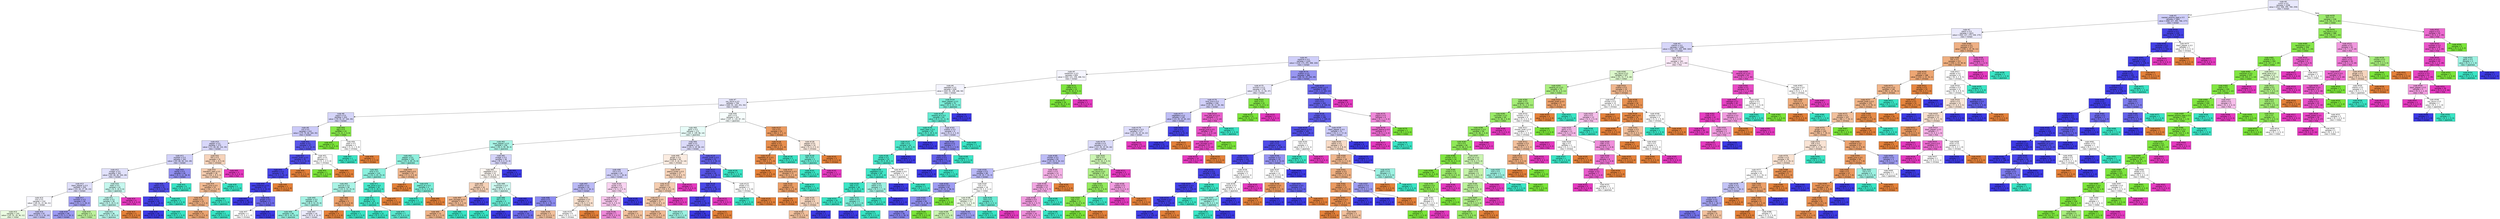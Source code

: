 digraph Tree {
node [shape=box, style="filled", color="black", fontname="helvetica"] ;
edge [fontname="helvetica"] ;
0 [label=<node &#35;0<br/>cumin &le; 0.5<br/>samples = 2298<br/>value = [412, 568, 290, 769, 259]<br/>class = korean>, fillcolor="#e8e8fc"] ;
1 [label=<node &#35;1<br/>roasted_sesame_seed &le; 0.5<br/>samples = 1862<br/>value = [408, 227, 284, 766, 177]<br/>class = korean>, fillcolor="#cfcef9"] ;
0 -> 1 [labeldistance=2.5, labelangle=45, headlabel="True"] ;
2 [label=<node &#35;2<br/>starch &le; 0.5<br/>samples = 1623<br/>value = [404, 227, 279, 538, 175]<br/>class = korean>, fillcolor="#eae9fc"] ;
1 -> 2 ;
3 [label=<node &#35;3<br/>cilantro &le; 0.5<br/>samples = 1406<br/>value = [254, 225, 264, 499, 164]<br/>class = korean>, fillcolor="#d7d6fa"] ;
2 -> 3 ;
4 [label=<node &#35;4<br/>cayenne &le; 0.5<br/>samples = 1245<br/>value = [219, 173, 255, 498, 100]<br/>class = korean>, fillcolor="#cfcef9"] ;
3 -> 4 ;
5 [label=<node &#35;5<br/>cardamom &le; 0.5<br/>samples = 859<br/>value = [183, 121, 236, 268, 51]<br/>class = korean>, fillcolor="#f5f5fe"] ;
4 -> 5 ;
6 [label=<node &#35;6<br/>seaweed &le; 0.5<br/>samples = 828<br/>value = [183, 91, 236, 268, 50]<br/>class = korean>, fillcolor="#f4f4fe"] ;
5 -> 6 ;
7 [label=<node &#35;7<br/>soy_sauce &le; 0.5<br/>samples = 758<br/>value = [183, 91, 183, 251, 50]<br/>class = korean>, fillcolor="#e8e8fc"] ;
6 -> 7 ;
8 [label=<node &#35;8<br/>yogurt &le; 0.5<br/>samples = 433<br/>value = [76, 91, 67, 164, 35]<br/>class = korean>, fillcolor="#d5d5f9"] ;
7 -> 8 ;
9 [label=<node &#35;9<br/>nut &le; 0.5<br/>samples = 410<br/>value = [75, 70, 66, 164, 35]<br/>class = korean>, fillcolor="#cbcaf8"] ;
8 -> 9 ;
10 [label=<node &#35;10<br/>pepper &le; 0.5<br/>samples = 373<br/>value = [71, 69, 66, 132, 35]<br/>class = korean>, fillcolor="#d8d7fa"] ;
9 -> 10 ;
11 [label=<node &#35;11<br/>soybean &le; 0.5<br/>samples = 342<br/>value = [55, 68, 58, 132, 29]<br/>class = korean>, fillcolor="#d1d1f9"] ;
10 -> 11 ;
12 [label=<node &#35;12<br/>vinegar &le; 0.5<br/>samples = 302<br/>value = [55, 68, 46, 104, 29]<br/>class = korean>, fillcolor="#e1e1fb"] ;
11 -> 12 ;
13 [label=<node &#35;13<br/>black_pepper &le; 0.5<br/>samples = 259<br/>value = [51, 63, 27, 95, 23]<br/>class = korean>, fillcolor="#dfdffb"] ;
12 -> 13 ;
14 [label=<node &#35;14<br/>rice &le; 0.5<br/>samples = 210<br/>value = [40, 61, 22, 66, 21]<br/>class = korean>, fillcolor="#f8f8fe"] ;
13 -> 14 ;
15 [label=<node &#35;15<br/>samples = 143<br/>value = [25, 52, 19, 36, 11]<br/>class = indian>, fillcolor="#ebfbe1"] ;
14 -> 15 ;
16 [label=<node &#35;16<br/>samples = 67<br/>value = [15, 9, 3, 30, 10]<br/>class = korean>, fillcolor="#c7c6f8"] ;
14 -> 16 ;
17 [label=<node &#35;17<br/>turmeric &le; 0.5<br/>samples = 49<br/>value = [11, 2, 5, 29, 2]<br/>class = korean>, fillcolor="#a3a1f3"] ;
13 -> 17 ;
18 [label=<node &#35;18<br/>samples = 46<br/>value = [11, 0, 5, 29, 1]<br/>class = korean>, fillcolor="#9b99f2"] ;
17 -> 18 ;
19 [label=<node &#35;19<br/>samples = 3<br/>value = [0, 2, 0, 0, 1]<br/>class = indian>, fillcolor="#bdf29c"] ;
17 -> 19 ;
20 [label=<node &#35;20<br/>bean &le; 0.5<br/>samples = 43<br/>value = [4, 5, 19, 9, 6]<br/>class = japanese>, fillcolor="#c5f7ee"] ;
12 -> 20 ;
21 [label=<node &#35;21<br/>chicken &le; 0.5<br/>samples = 39<br/>value = [4, 5, 19, 9, 2]<br/>class = japanese>, fillcolor="#bdf6ec"] ;
20 -> 21 ;
22 [label=<node &#35;22<br/>samples = 36<br/>value = [1, 5, 19, 9, 2]<br/>class = japanese>, fillcolor="#b6f5ea"] ;
21 -> 22 ;
23 [label=<node &#35;23<br/>samples = 3<br/>value = [3, 0, 0, 0, 0]<br/>class = chinese>, fillcolor="#e58139"] ;
21 -> 23 ;
24 [label=<node &#35;24<br/>samples = 4<br/>value = [0, 0, 0, 0, 4]<br/>class = thai>, fillcolor="#e539c0"] ;
20 -> 24 ;
25 [label=<node &#35;25<br/>barley &le; 0.5<br/>samples = 40<br/>value = [0, 0, 12, 28, 0]<br/>class = korean>, fillcolor="#908ef0"] ;
11 -> 25 ;
26 [label=<node &#35;26<br/>radish &le; 0.5<br/>samples = 31<br/>value = [0, 0, 3, 28, 0]<br/>class = korean>, fillcolor="#514ee8"] ;
25 -> 26 ;
27 [label=<node &#35;27<br/>lemon &le; 0.5<br/>samples = 29<br/>value = [0, 0, 1, 28, 0]<br/>class = korean>, fillcolor="#4340e6"] ;
26 -> 27 ;
28 [label=<node &#35;28<br/>samples = 28<br/>value = [0, 0, 0, 28, 0]<br/>class = korean>, fillcolor="#3c39e5"] ;
27 -> 28 ;
29 [label=<node &#35;29<br/>samples = 1<br/>value = [0, 0, 1, 0, 0]<br/>class = japanese>, fillcolor="#39e5c5"] ;
27 -> 29 ;
30 [label=<node &#35;30<br/>samples = 2<br/>value = [0, 0, 2, 0, 0]<br/>class = japanese>, fillcolor="#39e5c5"] ;
26 -> 30 ;
31 [label=<node &#35;31<br/>samples = 9<br/>value = [0, 0, 9, 0, 0]<br/>class = japanese>, fillcolor="#39e5c5"] ;
25 -> 31 ;
32 [label=<node &#35;32<br/>fish &le; 0.5<br/>samples = 31<br/>value = [16, 1, 8, 0, 6]<br/>class = chinese>, fillcolor="#f6d3ba"] ;
10 -> 32 ;
33 [label=<node &#35;33<br/>mandarin_peel &le; 0.5<br/>samples = 28<br/>value = [16, 1, 8, 0, 3]<br/>class = chinese>, fillcolor="#f5cdb0"] ;
32 -> 33 ;
34 [label=<node &#35;34<br/>lemon_juice &le; 0.5<br/>samples = 25<br/>value = [16, 1, 5, 0, 3]<br/>class = chinese>, fillcolor="#f1ba92"] ;
33 -> 34 ;
35 [label=<node &#35;35<br/>bread &le; 0.5<br/>samples = 23<br/>value = [16, 1, 3, 0, 3]<br/>class = chinese>, fillcolor="#eead7e"] ;
34 -> 35 ;
36 [label=<node &#35;36<br/>samples = 21<br/>value = [16, 1, 1, 0, 3]<br/>class = chinese>, fillcolor="#eca470"] ;
35 -> 36 ;
37 [label=<node &#35;37<br/>samples = 2<br/>value = [0, 0, 2, 0, 0]<br/>class = japanese>, fillcolor="#39e5c5"] ;
35 -> 37 ;
38 [label=<node &#35;38<br/>samples = 2<br/>value = [0, 0, 2, 0, 0]<br/>class = japanese>, fillcolor="#39e5c5"] ;
34 -> 38 ;
39 [label=<node &#35;39<br/>samples = 3<br/>value = [0, 0, 3, 0, 0]<br/>class = japanese>, fillcolor="#39e5c5"] ;
33 -> 39 ;
40 [label=<node &#35;40<br/>samples = 3<br/>value = [0, 0, 0, 0, 3]<br/>class = thai>, fillcolor="#e539c0"] ;
32 -> 40 ;
41 [label=<node &#35;41<br/>butter &le; 0.5<br/>samples = 37<br/>value = [4, 1, 0, 32, 0]<br/>class = korean>, fillcolor="#5a57e9"] ;
9 -> 41 ;
42 [label=<node &#35;42<br/>chicken_broth &le; 0.5<br/>samples = 35<br/>value = [3, 0, 0, 32, 0]<br/>class = korean>, fillcolor="#4e4ce7"] ;
41 -> 42 ;
43 [label=<node &#35;43<br/>shellfish &le; 0.5<br/>samples = 34<br/>value = [2, 0, 0, 32, 0]<br/>class = korean>, fillcolor="#4845e7"] ;
42 -> 43 ;
44 [label=<node &#35;44<br/>cane_molasses &le; 0.5<br/>samples = 33<br/>value = [1, 0, 0, 32, 0]<br/>class = korean>, fillcolor="#423fe6"] ;
43 -> 44 ;
45 [label=<node &#35;45<br/>samples = 28<br/>value = [0, 0, 0, 28, 0]<br/>class = korean>, fillcolor="#3c39e5"] ;
44 -> 45 ;
46 [label=<node &#35;46<br/>ginger &le; 0.5<br/>samples = 5<br/>value = [1, 0, 0, 4, 0]<br/>class = korean>, fillcolor="#6d6aec"] ;
44 -> 46 ;
47 [label=<node &#35;47<br/>samples = 2<br/>value = [1, 0, 0, 1, 0]<br/>class = chinese>, fillcolor="#ffffff"] ;
46 -> 47 ;
48 [label=<node &#35;48<br/>samples = 3<br/>value = [0, 0, 0, 3, 0]<br/>class = korean>, fillcolor="#3c39e5"] ;
46 -> 48 ;
49 [label=<node &#35;49<br/>samples = 1<br/>value = [1, 0, 0, 0, 0]<br/>class = chinese>, fillcolor="#e58139"] ;
43 -> 49 ;
50 [label=<node &#35;50<br/>samples = 1<br/>value = [1, 0, 0, 0, 0]<br/>class = chinese>, fillcolor="#e58139"] ;
42 -> 50 ;
51 [label=<node &#35;51<br/>garlic &le; 0.5<br/>samples = 2<br/>value = [1, 1, 0, 0, 0]<br/>class = chinese>, fillcolor="#ffffff"] ;
41 -> 51 ;
52 [label=<node &#35;52<br/>samples = 1<br/>value = [0, 1, 0, 0, 0]<br/>class = indian>, fillcolor="#7be539"] ;
51 -> 52 ;
53 [label=<node &#35;53<br/>samples = 1<br/>value = [1, 0, 0, 0, 0]<br/>class = chinese>, fillcolor="#e58139"] ;
51 -> 53 ;
54 [label=<node &#35;54<br/>egg &le; 0.5<br/>samples = 23<br/>value = [1, 21, 1, 0, 0]<br/>class = indian>, fillcolor="#87e74b"] ;
8 -> 54 ;
55 [label=<node &#35;55<br/>samples = 21<br/>value = [0, 21, 0, 0, 0]<br/>class = indian>, fillcolor="#7be539"] ;
54 -> 55 ;
56 [label=<node &#35;56<br/>yeast &le; 0.5<br/>samples = 2<br/>value = [1, 0, 1, 0, 0]<br/>class = chinese>, fillcolor="#ffffff"] ;
54 -> 56 ;
57 [label=<node &#35;57<br/>samples = 1<br/>value = [0, 0, 1, 0, 0]<br/>class = japanese>, fillcolor="#39e5c5"] ;
56 -> 57 ;
58 [label=<node &#35;58<br/>samples = 1<br/>value = [1, 0, 0, 0, 0]<br/>class = chinese>, fillcolor="#e58139"] ;
56 -> 58 ;
59 [label=<node &#35;59<br/>pork &le; 0.5<br/>samples = 325<br/>value = [107, 0, 116, 87, 15]<br/>class = japanese>, fillcolor="#f7fefd"] ;
7 -> 59 ;
60 [label=<node &#35;60<br/>garlic &le; 0.5<br/>samples = 272<br/>value = [63, 0, 109, 86, 14]<br/>class = japanese>, fillcolor="#e7fcf8"] ;
59 -> 60 ;
61 [label=<node &#35;61<br/>black_pepper &le; 0.5<br/>samples = 158<br/>value = [30, 0, 90, 38, 0]<br/>class = japanese>, fillcolor="#a9f4e6"] ;
60 -> 61 ;
62 [label=<node &#35;62<br/>pepper &le; 0.5<br/>samples = 130<br/>value = [21, 0, 84, 25, 0]<br/>class = japanese>, fillcolor="#90f0de"] ;
61 -> 62 ;
63 [label=<node &#35;63<br/>wine &le; 0.5<br/>samples = 120<br/>value = [14, 0, 81, 25, 0]<br/>class = japanese>, fillcolor="#8af0dd"] ;
62 -> 63 ;
64 [label=<node &#35;64<br/>broccoli &le; 0.5<br/>samples = 90<br/>value = [12, 0, 53, 25, 0]<br/>class = japanese>, fillcolor="#aaf4e6"] ;
63 -> 64 ;
65 [label=<node &#35;65<br/>soybean &le; 0.5<br/>samples = 85<br/>value = [8, 0, 52, 25, 0]<br/>class = japanese>, fillcolor="#a6f3e5"] ;
64 -> 65 ;
66 [label=<node &#35;66<br/>samples = 66<br/>value = [8, 0, 43, 15, 0]<br/>class = japanese>, fillcolor="#92f1df"] ;
65 -> 66 ;
67 [label=<node &#35;67<br/>samples = 19<br/>value = [0, 0, 9, 10, 0]<br/>class = korean>, fillcolor="#ecebfc"] ;
65 -> 67 ;
68 [label=<node &#35;68<br/>egg &le; 0.5<br/>samples = 5<br/>value = [4, 0, 1, 0, 0]<br/>class = chinese>, fillcolor="#eca06a"] ;
64 -> 68 ;
69 [label=<node &#35;69<br/>samples = 4<br/>value = [4, 0, 0, 0, 0]<br/>class = chinese>, fillcolor="#e58139"] ;
68 -> 69 ;
70 [label=<node &#35;70<br/>samples = 1<br/>value = [0, 0, 1, 0, 0]<br/>class = japanese>, fillcolor="#39e5c5"] ;
68 -> 70 ;
71 [label=<node &#35;71<br/>star_anise &le; 0.5<br/>samples = 30<br/>value = [2, 0, 28, 0, 0]<br/>class = japanese>, fillcolor="#47e7c9"] ;
63 -> 71 ;
72 [label=<node &#35;72<br/>ginger &le; 0.5<br/>samples = 29<br/>value = [1, 0, 28, 0, 0]<br/>class = japanese>, fillcolor="#40e6c7"] ;
71 -> 72 ;
73 [label=<node &#35;73<br/>samples = 22<br/>value = [0, 0, 22, 0, 0]<br/>class = japanese>, fillcolor="#39e5c5"] ;
72 -> 73 ;
74 [label=<node &#35;74<br/>samples = 7<br/>value = [1, 0, 6, 0, 0]<br/>class = japanese>, fillcolor="#5ae9cf"] ;
72 -> 74 ;
75 [label=<node &#35;75<br/>samples = 1<br/>value = [1, 0, 0, 0, 0]<br/>class = chinese>, fillcolor="#e58139"] ;
71 -> 75 ;
76 [label=<node &#35;76<br/>sesame_seed &le; 0.5<br/>samples = 10<br/>value = [7, 0, 3, 0, 0]<br/>class = chinese>, fillcolor="#f0b78e"] ;
62 -> 76 ;
77 [label=<node &#35;77<br/>samples = 6<br/>value = [6, 0, 0, 0, 0]<br/>class = chinese>, fillcolor="#e58139"] ;
76 -> 77 ;
78 [label=<node &#35;78<br/>peanut_oil &le; 0.5<br/>samples = 4<br/>value = [1, 0, 3, 0, 0]<br/>class = japanese>, fillcolor="#7beed8"] ;
76 -> 78 ;
79 [label=<node &#35;79<br/>samples = 3<br/>value = [0, 0, 3, 0, 0]<br/>class = japanese>, fillcolor="#39e5c5"] ;
78 -> 79 ;
80 [label=<node &#35;80<br/>samples = 1<br/>value = [1, 0, 0, 0, 0]<br/>class = chinese>, fillcolor="#e58139"] ;
78 -> 80 ;
81 [label=<node &#35;81<br/>vinegar &le; 0.5<br/>samples = 28<br/>value = [9, 0, 6, 13, 0]<br/>class = korean>, fillcolor="#d6d5fa"] ;
61 -> 81 ;
82 [label=<node &#35;82<br/>vegetable &le; 0.5<br/>samples = 23<br/>value = [9, 0, 6, 8, 0]<br/>class = chinese>, fillcolor="#fdf7f2"] ;
81 -> 82 ;
83 [label=<node &#35;83<br/>fish &le; 0.5<br/>samples = 16<br/>value = [9, 0, 2, 5, 0]<br/>class = chinese>, fillcolor="#f6d1b7"] ;
82 -> 83 ;
84 [label=<node &#35;84<br/>pork_sausage &le; 0.5<br/>samples = 14<br/>value = [9, 0, 2, 3, 0]<br/>class = chinese>, fillcolor="#f1ba93"] ;
83 -> 84 ;
85 [label=<node &#35;85<br/>samples = 13<br/>value = [9, 0, 1, 3, 0]<br/>class = chinese>, fillcolor="#efb388"] ;
84 -> 85 ;
86 [label=<node &#35;86<br/>samples = 1<br/>value = [0, 0, 1, 0, 0]<br/>class = japanese>, fillcolor="#39e5c5"] ;
84 -> 86 ;
87 [label=<node &#35;87<br/>samples = 2<br/>value = [0, 0, 0, 2, 0]<br/>class = korean>, fillcolor="#3c39e5"] ;
83 -> 87 ;
88 [label=<node &#35;88<br/>mushroom &le; 0.5<br/>samples = 7<br/>value = [0, 0, 4, 3, 0]<br/>class = japanese>, fillcolor="#cef8f0"] ;
82 -> 88 ;
89 [label=<node &#35;89<br/>fish &le; 0.5<br/>samples = 5<br/>value = [0, 0, 4, 1, 0]<br/>class = japanese>, fillcolor="#6aecd4"] ;
88 -> 89 ;
90 [label=<node &#35;90<br/>samples = 4<br/>value = [0, 0, 4, 0, 0]<br/>class = japanese>, fillcolor="#39e5c5"] ;
89 -> 90 ;
91 [label=<node &#35;91<br/>samples = 1<br/>value = [0, 0, 0, 1, 0]<br/>class = korean>, fillcolor="#3c39e5"] ;
89 -> 91 ;
92 [label=<node &#35;92<br/>samples = 2<br/>value = [0, 0, 0, 2, 0]<br/>class = korean>, fillcolor="#3c39e5"] ;
88 -> 92 ;
93 [label=<node &#35;93<br/>samples = 5<br/>value = [0, 0, 0, 5, 0]<br/>class = korean>, fillcolor="#3c39e5"] ;
81 -> 93 ;
94 [label=<node &#35;94<br/>beef &le; 0.5<br/>samples = 114<br/>value = [33, 0, 19, 48, 14]<br/>class = korean>, fillcolor="#dbdafa"] ;
60 -> 94 ;
95 [label=<node &#35;95<br/>ginger &le; 0.5<br/>samples = 82<br/>value = [31, 0, 16, 22, 13]<br/>class = chinese>, fillcolor="#fbece1"] ;
94 -> 95 ;
96 [label=<node &#35;96<br/>rice &le; 0.5<br/>samples = 45<br/>value = [12, 0, 7, 20, 6]<br/>class = korean>, fillcolor="#d0cff9"] ;
95 -> 96 ;
97 [label=<node &#35;97<br/>scallion &le; 0.5<br/>samples = 33<br/>value = [10, 0, 4, 18, 1]<br/>class = korean>, fillcolor="#bbbaf6"] ;
96 -> 97 ;
98 [label=<node &#35;98<br/>wine &le; 0.5<br/>samples = 22<br/>value = [5, 0, 1, 15, 1]<br/>class = korean>, fillcolor="#8c8bf0"] ;
97 -> 98 ;
99 [label=<node &#35;99<br/>samples = 19<br/>value = [3, 0, 1, 15, 0]<br/>class = korean>, fillcolor="#6d6aec"] ;
98 -> 99 ;
100 [label=<node &#35;100<br/>samples = 3<br/>value = [2, 0, 0, 0, 1]<br/>class = chinese>, fillcolor="#f2c09c"] ;
98 -> 100 ;
101 [label=<node &#35;101<br/>vegetable &le; 0.5<br/>samples = 11<br/>value = [5, 0, 3, 3, 0]<br/>class = chinese>, fillcolor="#f8e0ce"] ;
97 -> 101 ;
102 [label=<node &#35;102<br/>samples = 9<br/>value = [3, 0, 3, 3, 0]<br/>class = chinese>, fillcolor="#ffffff"] ;
101 -> 102 ;
103 [label=<node &#35;103<br/>samples = 2<br/>value = [2, 0, 0, 0, 0]<br/>class = chinese>, fillcolor="#e58139"] ;
101 -> 103 ;
104 [label=<node &#35;104<br/>oyster &le; 0.5<br/>samples = 12<br/>value = [2, 0, 3, 2, 5]<br/>class = thai>, fillcolor="#f9d3f1"] ;
96 -> 104 ;
105 [label=<node &#35;105<br/>sesame_oil &le; 0.5<br/>samples = 10<br/>value = [2, 0, 3, 0, 5]<br/>class = thai>, fillcolor="#f8c6ed"] ;
104 -> 105 ;
106 [label=<node &#35;106<br/>samples = 7<br/>value = [0, 0, 2, 0, 5]<br/>class = thai>, fillcolor="#ef88d9"] ;
105 -> 106 ;
107 [label=<node &#35;107<br/>samples = 3<br/>value = [2, 0, 1, 0, 0]<br/>class = chinese>, fillcolor="#f2c09c"] ;
105 -> 107 ;
108 [label=<node &#35;108<br/>samples = 2<br/>value = [0, 0, 0, 2, 0]<br/>class = korean>, fillcolor="#3c39e5"] ;
104 -> 108 ;
109 [label=<node &#35;109<br/>peanut_butter &le; 0.5<br/>samples = 37<br/>value = [19, 0, 9, 2, 7]<br/>class = chinese>, fillcolor="#f6d2b8"] ;
95 -> 109 ;
110 [label=<node &#35;110<br/>basil &le; 0.5<br/>samples = 34<br/>value = [19, 0, 9, 2, 4]<br/>class = chinese>, fillcolor="#f5cdb0"] ;
109 -> 110 ;
111 [label=<node &#35;111<br/>black_pepper &le; 0.5<br/>samples = 32<br/>value = [19, 0, 9, 2, 2]<br/>class = chinese>, fillcolor="#f4c8a9"] ;
110 -> 111 ;
112 [label=<node &#35;112<br/>samples = 29<br/>value = [19, 0, 7, 1, 2]<br/>class = chinese>, fillcolor="#f1ba93"] ;
111 -> 112 ;
113 [label=<node &#35;113<br/>samples = 3<br/>value = [0, 0, 2, 1, 0]<br/>class = japanese>, fillcolor="#9cf2e2"] ;
111 -> 113 ;
114 [label=<node &#35;114<br/>samples = 2<br/>value = [0, 0, 0, 0, 2]<br/>class = thai>, fillcolor="#e539c0"] ;
110 -> 114 ;
115 [label=<node &#35;115<br/>samples = 3<br/>value = [0, 0, 0, 0, 3]<br/>class = thai>, fillcolor="#e539c0"] ;
109 -> 115 ;
116 [label=<node &#35;116<br/>chicken_broth &le; 0.5<br/>samples = 32<br/>value = [2, 0, 3, 26, 1]<br/>class = korean>, fillcolor="#6462ea"] ;
94 -> 116 ;
117 [label=<node &#35;117<br/>bean &le; 0.5<br/>samples = 30<br/>value = [2, 0, 1, 26, 1]<br/>class = korean>, fillcolor="#5855e9"] ;
116 -> 117 ;
118 [label=<node &#35;118<br/>fish &le; 0.5<br/>samples = 28<br/>value = [1, 0, 0, 26, 1]<br/>class = korean>, fillcolor="#4a48e7"] ;
117 -> 118 ;
119 [label=<node &#35;119<br/>leek &le; 0.5<br/>samples = 27<br/>value = [1, 0, 0, 26, 0]<br/>class = korean>, fillcolor="#4441e6"] ;
118 -> 119 ;
120 [label=<node &#35;120<br/>samples = 26<br/>value = [0, 0, 0, 26, 0]<br/>class = korean>, fillcolor="#3c39e5"] ;
119 -> 120 ;
121 [label=<node &#35;121<br/>samples = 1<br/>value = [1, 0, 0, 0, 0]<br/>class = chinese>, fillcolor="#e58139"] ;
119 -> 121 ;
122 [label=<node &#35;122<br/>samples = 1<br/>value = [0, 0, 0, 0, 1]<br/>class = thai>, fillcolor="#e539c0"] ;
118 -> 122 ;
123 [label=<node &#35;123<br/>wheat &le; 0.5<br/>samples = 2<br/>value = [1, 0, 1, 0, 0]<br/>class = chinese>, fillcolor="#ffffff"] ;
117 -> 123 ;
124 [label=<node &#35;124<br/>samples = 1<br/>value = [0, 0, 1, 0, 0]<br/>class = japanese>, fillcolor="#39e5c5"] ;
123 -> 124 ;
125 [label=<node &#35;125<br/>samples = 1<br/>value = [1, 0, 0, 0, 0]<br/>class = chinese>, fillcolor="#e58139"] ;
123 -> 125 ;
126 [label=<node &#35;126<br/>samples = 2<br/>value = [0, 0, 2, 0, 0]<br/>class = japanese>, fillcolor="#39e5c5"] ;
116 -> 126 ;
127 [label=<node &#35;127<br/>rice &le; 0.5<br/>samples = 53<br/>value = [44, 0, 7, 1, 1]<br/>class = chinese>, fillcolor="#ea9a60"] ;
59 -> 127 ;
128 [label=<node &#35;128<br/>radish &le; 0.5<br/>samples = 43<br/>value = [39, 0, 3, 1, 0]<br/>class = chinese>, fillcolor="#e88e4d"] ;
127 -> 128 ;
129 [label=<node &#35;129<br/>vegetable_oil &le; 0.5<br/>samples = 42<br/>value = [39, 0, 2, 1, 0]<br/>class = chinese>, fillcolor="#e78a48"] ;
128 -> 129 ;
130 [label=<node &#35;130<br/>samples = 31<br/>value = [31, 0, 0, 0, 0]<br/>class = chinese>, fillcolor="#e58139"] ;
129 -> 130 ;
131 [label=<node &#35;131<br/>cane_molasses &le; 0.5<br/>samples = 11<br/>value = [8, 0, 2, 1, 0]<br/>class = chinese>, fillcolor="#eeab7b"] ;
129 -> 131 ;
132 [label=<node &#35;132<br/>sake &le; 0.5<br/>samples = 10<br/>value = [8, 0, 1, 1, 0]<br/>class = chinese>, fillcolor="#eb9d65"] ;
131 -> 132 ;
133 [label=<node &#35;133<br/>samples = 6<br/>value = [6, 0, 0, 0, 0]<br/>class = chinese>, fillcolor="#e58139"] ;
132 -> 133 ;
134 [label=<node &#35;134<br/>onion &le; 0.5<br/>samples = 4<br/>value = [2, 0, 1, 1, 0]<br/>class = chinese>, fillcolor="#f6d5bd"] ;
132 -> 134 ;
135 [label=<node &#35;135<br/>samples = 3<br/>value = [2, 0, 1, 0, 0]<br/>class = chinese>, fillcolor="#f2c09c"] ;
134 -> 135 ;
136 [label=<node &#35;136<br/>samples = 1<br/>value = [0, 0, 0, 1, 0]<br/>class = korean>, fillcolor="#3c39e5"] ;
134 -> 136 ;
137 [label=<node &#35;137<br/>samples = 1<br/>value = [0, 0, 1, 0, 0]<br/>class = japanese>, fillcolor="#39e5c5"] ;
131 -> 137 ;
138 [label=<node &#35;138<br/>samples = 1<br/>value = [0, 0, 1, 0, 0]<br/>class = japanese>, fillcolor="#39e5c5"] ;
128 -> 138 ;
139 [label=<node &#35;139<br/>pepper &le; 0.5<br/>samples = 10<br/>value = [5, 0, 4, 0, 1]<br/>class = chinese>, fillcolor="#fbeade"] ;
127 -> 139 ;
140 [label=<node &#35;140<br/>fish &le; 0.5<br/>samples = 5<br/>value = [0, 0, 4, 0, 1]<br/>class = japanese>, fillcolor="#6aecd4"] ;
139 -> 140 ;
141 [label=<node &#35;141<br/>samples = 4<br/>value = [0, 0, 4, 0, 0]<br/>class = japanese>, fillcolor="#39e5c5"] ;
140 -> 141 ;
142 [label=<node &#35;142<br/>samples = 1<br/>value = [0, 0, 0, 0, 1]<br/>class = thai>, fillcolor="#e539c0"] ;
140 -> 142 ;
143 [label=<node &#35;143<br/>samples = 5<br/>value = [5, 0, 0, 0, 0]<br/>class = chinese>, fillcolor="#e58139"] ;
139 -> 143 ;
144 [label=<node &#35;144<br/>black_pepper &le; 0.5<br/>samples = 70<br/>value = [0, 0, 53, 17, 0]<br/>class = japanese>, fillcolor="#79edd8"] ;
6 -> 144 ;
145 [label=<node &#35;145<br/>sesame_oil &le; 0.5<br/>samples = 64<br/>value = [0, 0, 53, 11, 0]<br/>class = japanese>, fillcolor="#62ead1"] ;
144 -> 145 ;
146 [label=<node &#35;146<br/>black_bean &le; 0.5<br/>samples = 55<br/>value = [0, 0, 49, 6, 0]<br/>class = japanese>, fillcolor="#51e8cc"] ;
145 -> 146 ;
147 [label=<node &#35;147<br/>cider &le; 0.5<br/>samples = 54<br/>value = [0, 0, 49, 5, 0]<br/>class = japanese>, fillcolor="#4de8cb"] ;
146 -> 147 ;
148 [label=<node &#35;148<br/>wheat &le; 0.5<br/>samples = 53<br/>value = [0, 0, 49, 4, 0]<br/>class = japanese>, fillcolor="#49e7ca"] ;
147 -> 148 ;
149 [label=<node &#35;149<br/>vegetable &le; 0.5<br/>samples = 49<br/>value = [0, 0, 47, 2, 0]<br/>class = japanese>, fillcolor="#41e6c7"] ;
148 -> 149 ;
150 [label=<node &#35;150<br/>kelp &le; 0.5<br/>samples = 46<br/>value = [0, 0, 45, 1, 0]<br/>class = japanese>, fillcolor="#3de6c6"] ;
149 -> 150 ;
151 [label=<node &#35;151<br/>samples = 42<br/>value = [0, 0, 42, 0, 0]<br/>class = japanese>, fillcolor="#39e5c5"] ;
150 -> 151 ;
152 [label=<node &#35;152<br/>radish &le; 0.5<br/>samples = 4<br/>value = [0, 0, 3, 1, 0]<br/>class = japanese>, fillcolor="#7beed8"] ;
150 -> 152 ;
153 [label=<node &#35;153<br/>samples = 1<br/>value = [0, 0, 0, 1, 0]<br/>class = korean>, fillcolor="#3c39e5"] ;
152 -> 153 ;
154 [label=<node &#35;154<br/>samples = 3<br/>value = [0, 0, 3, 0, 0]<br/>class = japanese>, fillcolor="#39e5c5"] ;
152 -> 154 ;
155 [label=<node &#35;155<br/>radish &le; 0.5<br/>samples = 3<br/>value = [0, 0, 2, 1, 0]<br/>class = japanese>, fillcolor="#9cf2e2"] ;
149 -> 155 ;
156 [label=<node &#35;156<br/>samples = 2<br/>value = [0, 0, 2, 0, 0]<br/>class = japanese>, fillcolor="#39e5c5"] ;
155 -> 156 ;
157 [label=<node &#35;157<br/>samples = 1<br/>value = [0, 0, 0, 1, 0]<br/>class = korean>, fillcolor="#3c39e5"] ;
155 -> 157 ;
158 [label=<node &#35;158<br/>sweet_potato &le; 0.5<br/>samples = 4<br/>value = [0, 0, 2, 2, 0]<br/>class = japanese>, fillcolor="#ffffff"] ;
148 -> 158 ;
159 [label=<node &#35;159<br/>samples = 2<br/>value = [0, 0, 0, 2, 0]<br/>class = korean>, fillcolor="#3c39e5"] ;
158 -> 159 ;
160 [label=<node &#35;160<br/>samples = 2<br/>value = [0, 0, 2, 0, 0]<br/>class = japanese>, fillcolor="#39e5c5"] ;
158 -> 160 ;
161 [label=<node &#35;161<br/>samples = 1<br/>value = [0, 0, 0, 1, 0]<br/>class = korean>, fillcolor="#3c39e5"] ;
147 -> 161 ;
162 [label=<node &#35;162<br/>samples = 1<br/>value = [0, 0, 0, 1, 0]<br/>class = korean>, fillcolor="#3c39e5"] ;
146 -> 162 ;
163 [label=<node &#35;163<br/>scallion &le; 0.5<br/>samples = 9<br/>value = [0, 0, 4, 5, 0]<br/>class = korean>, fillcolor="#d8d7fa"] ;
145 -> 163 ;
164 [label=<node &#35;164<br/>lettuce &le; 0.5<br/>samples = 7<br/>value = [0, 0, 2, 5, 0]<br/>class = korean>, fillcolor="#8a88ef"] ;
163 -> 164 ;
165 [label=<node &#35;165<br/>sherry &le; 0.5<br/>samples = 6<br/>value = [0, 0, 1, 5, 0]<br/>class = korean>, fillcolor="#6361ea"] ;
164 -> 165 ;
166 [label=<node &#35;166<br/>samples = 5<br/>value = [0, 0, 0, 5, 0]<br/>class = korean>, fillcolor="#3c39e5"] ;
165 -> 166 ;
167 [label=<node &#35;167<br/>samples = 1<br/>value = [0, 0, 1, 0, 0]<br/>class = japanese>, fillcolor="#39e5c5"] ;
165 -> 167 ;
168 [label=<node &#35;168<br/>samples = 1<br/>value = [0, 0, 1, 0, 0]<br/>class = japanese>, fillcolor="#39e5c5"] ;
164 -> 168 ;
169 [label=<node &#35;169<br/>samples = 2<br/>value = [0, 0, 2, 0, 0]<br/>class = japanese>, fillcolor="#39e5c5"] ;
163 -> 169 ;
170 [label=<node &#35;170<br/>samples = 6<br/>value = [0, 0, 0, 6, 0]<br/>class = korean>, fillcolor="#3c39e5"] ;
144 -> 170 ;
171 [label=<node &#35;171<br/>coffee &le; 0.5<br/>samples = 31<br/>value = [0, 30, 0, 0, 1]<br/>class = indian>, fillcolor="#7fe640"] ;
5 -> 171 ;
172 [label=<node &#35;172<br/>samples = 30<br/>value = [0, 30, 0, 0, 0]<br/>class = indian>, fillcolor="#7be539"] ;
171 -> 172 ;
173 [label=<node &#35;173<br/>samples = 1<br/>value = [0, 0, 0, 0, 1]<br/>class = thai>, fillcolor="#e539c0"] ;
171 -> 173 ;
174 [label=<node &#35;174<br/>scallion &le; 0.5<br/>samples = 386<br/>value = [36, 52, 19, 230, 49]<br/>class = korean>, fillcolor="#9795f1"] ;
4 -> 174 ;
175 [label=<node &#35;175<br/>turmeric &le; 0.5<br/>samples = 178<br/>value = [14, 51, 11, 65, 37]<br/>class = korean>, fillcolor="#eae9fc"] ;
174 -> 175 ;
176 [label=<node &#35;176<br/>lime_juice &le; 0.5<br/>samples = 156<br/>value = [14, 30, 11, 65, 36]<br/>class = korean>, fillcolor="#d0cff9"] ;
175 -> 176 ;
177 [label=<node &#35;177<br/>vegetable &le; 0.5<br/>samples = 139<br/>value = [13, 29, 10, 65, 22]<br/>class = korean>, fillcolor="#bfbef6"] ;
176 -> 177 ;
178 [label=<node &#35;178<br/>lemongrass &le; 0.5<br/>samples = 117<br/>value = [12, 29, 10, 44, 22]<br/>class = korean>, fillcolor="#deddfb"] ;
177 -> 178 ;
179 [label=<node &#35;179<br/>tomato &le; 0.5<br/>samples = 111<br/>value = [12, 29, 10, 44, 16]<br/>class = korean>, fillcolor="#dbdbfa"] ;
178 -> 179 ;
180 [label=<node &#35;180<br/>chicken &le; 0.5<br/>samples = 93<br/>value = [10, 19, 9, 44, 11]<br/>class = korean>, fillcolor="#bdbcf6"] ;
179 -> 180 ;
181 [label=<node &#35;181<br/>vinegar &le; 0.5<br/>samples = 80<br/>value = [9, 19, 7, 41, 4]<br/>class = korean>, fillcolor="#b9b8f6"] ;
180 -> 181 ;
182 [label=<node &#35;182<br/>mustard &le; 0.5<br/>samples = 62<br/>value = [5, 14, 2, 38, 3]<br/>class = korean>, fillcolor="#9e9cf2"] ;
181 -> 182 ;
183 [label=<node &#35;183<br/>seed &le; 0.5<br/>samples = 59<br/>value = [5, 11, 2, 38, 3]<br/>class = korean>, fillcolor="#9190f0"] ;
182 -> 183 ;
184 [label=<node &#35;184<br/>samples = 56<br/>value = [5, 8, 2, 38, 3]<br/>class = korean>, fillcolor="#8583ef"] ;
183 -> 184 ;
185 [label=<node &#35;185<br/>samples = 3<br/>value = [0, 3, 0, 0, 0]<br/>class = indian>, fillcolor="#7be539"] ;
183 -> 185 ;
186 [label=<node &#35;186<br/>samples = 3<br/>value = [0, 3, 0, 0, 0]<br/>class = indian>, fillcolor="#7be539"] ;
182 -> 186 ;
187 [label=<node &#35;187<br/>rice &le; 0.5<br/>samples = 18<br/>value = [4, 5, 5, 3, 1]<br/>class = indian>, fillcolor="#ffffff"] ;
181 -> 187 ;
188 [label=<node &#35;188<br/>soy_sauce &le; 0.5<br/>samples = 13<br/>value = [4, 5, 1, 3, 0]<br/>class = indian>, fillcolor="#f0fce9"] ;
187 -> 188 ;
189 [label=<node &#35;189<br/>samples = 8<br/>value = [3, 5, 0, 0, 0]<br/>class = indian>, fillcolor="#caf5b0"] ;
188 -> 189 ;
190 [label=<node &#35;190<br/>samples = 5<br/>value = [1, 0, 1, 3, 0]<br/>class = korean>, fillcolor="#9e9cf2"] ;
188 -> 190 ;
191 [label=<node &#35;191<br/>lime &le; 0.5<br/>samples = 5<br/>value = [0, 0, 4, 0, 1]<br/>class = japanese>, fillcolor="#6aecd4"] ;
187 -> 191 ;
192 [label=<node &#35;192<br/>samples = 4<br/>value = [0, 0, 4, 0, 0]<br/>class = japanese>, fillcolor="#39e5c5"] ;
191 -> 192 ;
193 [label=<node &#35;193<br/>samples = 1<br/>value = [0, 0, 0, 0, 1]<br/>class = thai>, fillcolor="#e539c0"] ;
191 -> 193 ;
194 [label=<node &#35;194<br/>sherry &le; 0.5<br/>samples = 13<br/>value = [1, 0, 2, 3, 7]<br/>class = thai>, fillcolor="#f5b0e6"] ;
180 -> 194 ;
195 [label=<node &#35;195<br/>cabbage &le; 0.5<br/>samples = 12<br/>value = [0, 0, 2, 3, 7]<br/>class = thai>, fillcolor="#f3a7e3"] ;
194 -> 195 ;
196 [label=<node &#35;196<br/>shiitake &le; 0.5<br/>samples = 11<br/>value = [0, 0, 1, 3, 7]<br/>class = thai>, fillcolor="#f29ce0"] ;
195 -> 196 ;
197 [label=<node &#35;197<br/>samples = 10<br/>value = [0, 0, 0, 3, 7]<br/>class = thai>, fillcolor="#f08edb"] ;
196 -> 197 ;
198 [label=<node &#35;198<br/>samples = 1<br/>value = [0, 0, 1, 0, 0]<br/>class = japanese>, fillcolor="#39e5c5"] ;
196 -> 198 ;
199 [label=<node &#35;199<br/>samples = 1<br/>value = [0, 0, 1, 0, 0]<br/>class = japanese>, fillcolor="#39e5c5"] ;
195 -> 199 ;
200 [label=<node &#35;200<br/>samples = 1<br/>value = [1, 0, 0, 0, 0]<br/>class = chinese>, fillcolor="#e58139"] ;
194 -> 200 ;
201 [label=<node &#35;201<br/>fish &le; 0.5<br/>samples = 18<br/>value = [2, 10, 1, 0, 5]<br/>class = indian>, fillcolor="#ccf5b3"] ;
179 -> 201 ;
202 [label=<node &#35;202<br/>soy_sauce &le; 0.5<br/>samples = 15<br/>value = [2, 10, 1, 0, 2]<br/>class = indian>, fillcolor="#aeef85"] ;
201 -> 202 ;
203 [label=<node &#35;203<br/>scallop &le; 0.5<br/>samples = 12<br/>value = [1, 10, 1, 0, 0]<br/>class = indian>, fillcolor="#93ea5d"] ;
202 -> 203 ;
204 [label=<node &#35;204<br/>egg &le; 0.5<br/>samples = 11<br/>value = [1, 10, 0, 0, 0]<br/>class = indian>, fillcolor="#88e84d"] ;
203 -> 204 ;
205 [label=<node &#35;205<br/>samples = 10<br/>value = [0, 10, 0, 0, 0]<br/>class = indian>, fillcolor="#7be539"] ;
204 -> 205 ;
206 [label=<node &#35;206<br/>samples = 1<br/>value = [1, 0, 0, 0, 0]<br/>class = chinese>, fillcolor="#e58139"] ;
204 -> 206 ;
207 [label=<node &#35;207<br/>samples = 1<br/>value = [0, 0, 1, 0, 0]<br/>class = japanese>, fillcolor="#39e5c5"] ;
203 -> 207 ;
208 [label=<node &#35;208<br/>scallop &le; 0.5<br/>samples = 3<br/>value = [1, 0, 0, 0, 2]<br/>class = thai>, fillcolor="#f29ce0"] ;
202 -> 208 ;
209 [label=<node &#35;209<br/>samples = 2<br/>value = [0, 0, 0, 0, 2]<br/>class = thai>, fillcolor="#e539c0"] ;
208 -> 209 ;
210 [label=<node &#35;210<br/>samples = 1<br/>value = [1, 0, 0, 0, 0]<br/>class = chinese>, fillcolor="#e58139"] ;
208 -> 210 ;
211 [label=<node &#35;211<br/>samples = 3<br/>value = [0, 0, 0, 0, 3]<br/>class = thai>, fillcolor="#e539c0"] ;
201 -> 211 ;
212 [label=<node &#35;212<br/>samples = 6<br/>value = [0, 0, 0, 0, 6]<br/>class = thai>, fillcolor="#e539c0"] ;
178 -> 212 ;
213 [label=<node &#35;213<br/>corn &le; 0.5<br/>samples = 22<br/>value = [1, 0, 0, 21, 0]<br/>class = korean>, fillcolor="#4542e6"] ;
177 -> 213 ;
214 [label=<node &#35;214<br/>samples = 21<br/>value = [0, 0, 0, 21, 0]<br/>class = korean>, fillcolor="#3c39e5"] ;
213 -> 214 ;
215 [label=<node &#35;215<br/>samples = 1<br/>value = [1, 0, 0, 0, 0]<br/>class = chinese>, fillcolor="#e58139"] ;
213 -> 215 ;
216 [label=<node &#35;216<br/>lime_peel_oil &le; 0.5<br/>samples = 17<br/>value = [1, 1, 1, 0, 14]<br/>class = thai>, fillcolor="#ea5ecc"] ;
176 -> 216 ;
217 [label=<node &#35;217<br/>orange_juice &le; 0.5<br/>samples = 16<br/>value = [1, 1, 0, 0, 14]<br/>class = thai>, fillcolor="#e853c8"] ;
216 -> 217 ;
218 [label=<node &#35;218<br/>pork_sausage &le; 0.5<br/>samples = 15<br/>value = [1, 0, 0, 0, 14]<br/>class = thai>, fillcolor="#e747c4"] ;
217 -> 218 ;
219 [label=<node &#35;219<br/>samples = 14<br/>value = [0, 0, 0, 0, 14]<br/>class = thai>, fillcolor="#e539c0"] ;
218 -> 219 ;
220 [label=<node &#35;220<br/>samples = 1<br/>value = [1, 0, 0, 0, 0]<br/>class = chinese>, fillcolor="#e58139"] ;
218 -> 220 ;
221 [label=<node &#35;221<br/>samples = 1<br/>value = [0, 1, 0, 0, 0]<br/>class = indian>, fillcolor="#7be539"] ;
217 -> 221 ;
222 [label=<node &#35;222<br/>samples = 1<br/>value = [0, 0, 1, 0, 0]<br/>class = japanese>, fillcolor="#39e5c5"] ;
216 -> 222 ;
223 [label=<node &#35;223<br/>basil &le; 0.5<br/>samples = 22<br/>value = [0, 21, 0, 0, 1]<br/>class = indian>, fillcolor="#81e642"] ;
175 -> 223 ;
224 [label=<node &#35;224<br/>samples = 21<br/>value = [0, 21, 0, 0, 0]<br/>class = indian>, fillcolor="#7be539"] ;
223 -> 224 ;
225 [label=<node &#35;225<br/>samples = 1<br/>value = [0, 0, 0, 0, 1]<br/>class = thai>, fillcolor="#e539c0"] ;
223 -> 225 ;
226 [label=<node &#35;226<br/>peanut_butter &le; 0.5<br/>samples = 208<br/>value = [22, 1, 8, 165, 12]<br/>class = korean>, fillcolor="#6967eb"] ;
174 -> 226 ;
227 [label=<node &#35;227<br/>mint &le; 0.5<br/>samples = 202<br/>value = [22, 1, 8, 165, 6]<br/>class = korean>, fillcolor="#6462ea"] ;
226 -> 227 ;
228 [label=<node &#35;228<br/>vinegar &le; 0.5<br/>samples = 196<br/>value = [22, 0, 7, 165, 2]<br/>class = korean>, fillcolor="#5f5cea"] ;
227 -> 228 ;
229 [label=<node &#35;229<br/>roasted_peanut &le; 0.5<br/>samples = 165<br/>value = [10, 0, 5, 148, 2]<br/>class = korean>, fillcolor="#514fe8"] ;
228 -> 229 ;
230 [label=<node &#35;230<br/>pork &le; 0.5<br/>samples = 163<br/>value = [10, 0, 4, 148, 1]<br/>class = korean>, fillcolor="#4f4ce8"] ;
229 -> 230 ;
231 [label=<node &#35;231<br/>chicken &le; 0.5<br/>samples = 144<br/>value = [4, 0, 4, 135, 1]<br/>class = korean>, fillcolor="#4946e7"] ;
230 -> 231 ;
232 [label=<node &#35;232<br/>olive_oil &le; 0.5<br/>samples = 139<br/>value = [4, 0, 2, 133, 0]<br/>class = korean>, fillcolor="#4542e6"] ;
231 -> 232 ;
233 [label=<node &#35;233<br/>katsuobushi &le; 0.5<br/>samples = 138<br/>value = [4, 0, 1, 133, 0]<br/>class = korean>, fillcolor="#4340e6"] ;
232 -> 233 ;
234 [label=<node &#35;234<br/>egg_noodle &le; 0.5<br/>samples = 137<br/>value = [4, 0, 0, 133, 0]<br/>class = korean>, fillcolor="#423fe6"] ;
233 -> 234 ;
235 [label=<node &#35;235<br/>samples = 136<br/>value = [3, 0, 0, 133, 0]<br/>class = korean>, fillcolor="#403de6"] ;
234 -> 235 ;
236 [label=<node &#35;236<br/>samples = 1<br/>value = [1, 0, 0, 0, 0]<br/>class = chinese>, fillcolor="#e58139"] ;
234 -> 236 ;
237 [label=<node &#35;237<br/>samples = 1<br/>value = [0, 0, 1, 0, 0]<br/>class = japanese>, fillcolor="#39e5c5"] ;
233 -> 237 ;
238 [label=<node &#35;238<br/>samples = 1<br/>value = [0, 0, 1, 0, 0]<br/>class = japanese>, fillcolor="#39e5c5"] ;
232 -> 238 ;
239 [label=<node &#35;239<br/>coconut &le; 0.5<br/>samples = 5<br/>value = [0, 0, 2, 2, 1]<br/>class = japanese>, fillcolor="#ffffff"] ;
231 -> 239 ;
240 [label=<node &#35;240<br/>broccoli &le; 0.5<br/>samples = 4<br/>value = [0, 0, 2, 2, 0]<br/>class = japanese>, fillcolor="#ffffff"] ;
239 -> 240 ;
241 [label=<node &#35;241<br/>chicken_broth &le; 0.5<br/>samples = 3<br/>value = [0, 0, 2, 1, 0]<br/>class = japanese>, fillcolor="#9cf2e2"] ;
240 -> 241 ;
242 [label=<node &#35;242<br/>samples = 2<br/>value = [0, 0, 2, 0, 0]<br/>class = japanese>, fillcolor="#39e5c5"] ;
241 -> 242 ;
243 [label=<node &#35;243<br/>samples = 1<br/>value = [0, 0, 0, 1, 0]<br/>class = korean>, fillcolor="#3c39e5"] ;
241 -> 243 ;
244 [label=<node &#35;244<br/>samples = 1<br/>value = [0, 0, 0, 1, 0]<br/>class = korean>, fillcolor="#3c39e5"] ;
240 -> 244 ;
245 [label=<node &#35;245<br/>samples = 1<br/>value = [0, 0, 0, 0, 1]<br/>class = thai>, fillcolor="#e539c0"] ;
239 -> 245 ;
246 [label=<node &#35;246<br/>soybean &le; 0.5<br/>samples = 19<br/>value = [6, 0, 0, 13, 0]<br/>class = korean>, fillcolor="#9694f1"] ;
230 -> 246 ;
247 [label=<node &#35;247<br/>fish &le; 0.5<br/>samples = 12<br/>value = [6, 0, 0, 6, 0]<br/>class = chinese>, fillcolor="#ffffff"] ;
246 -> 247 ;
248 [label=<node &#35;248<br/>cinnamon &le; 0.5<br/>samples = 6<br/>value = [5, 0, 0, 1, 0]<br/>class = chinese>, fillcolor="#ea9a61"] ;
247 -> 248 ;
249 [label=<node &#35;249<br/>samples = 5<br/>value = [5, 0, 0, 0, 0]<br/>class = chinese>, fillcolor="#e58139"] ;
248 -> 249 ;
250 [label=<node &#35;250<br/>samples = 1<br/>value = [0, 0, 0, 1, 0]<br/>class = korean>, fillcolor="#3c39e5"] ;
248 -> 250 ;
251 [label=<node &#35;251<br/>mushroom &le; 0.5<br/>samples = 6<br/>value = [1, 0, 0, 5, 0]<br/>class = korean>, fillcolor="#6361ea"] ;
247 -> 251 ;
252 [label=<node &#35;252<br/>samples = 5<br/>value = [0, 0, 0, 5, 0]<br/>class = korean>, fillcolor="#3c39e5"] ;
251 -> 252 ;
253 [label=<node &#35;253<br/>samples = 1<br/>value = [1, 0, 0, 0, 0]<br/>class = chinese>, fillcolor="#e58139"] ;
251 -> 253 ;
254 [label=<node &#35;254<br/>samples = 7<br/>value = [0, 0, 0, 7, 0]<br/>class = korean>, fillcolor="#3c39e5"] ;
246 -> 254 ;
255 [label=<node &#35;255<br/>rice &le; 0.5<br/>samples = 2<br/>value = [0, 0, 1, 0, 1]<br/>class = japanese>, fillcolor="#ffffff"] ;
229 -> 255 ;
256 [label=<node &#35;256<br/>samples = 1<br/>value = [0, 0, 1, 0, 0]<br/>class = japanese>, fillcolor="#39e5c5"] ;
255 -> 256 ;
257 [label=<node &#35;257<br/>samples = 1<br/>value = [0, 0, 0, 0, 1]<br/>class = thai>, fillcolor="#e539c0"] ;
255 -> 257 ;
258 [label=<node &#35;258<br/>black_pepper &le; 0.5<br/>samples = 31<br/>value = [12, 0, 2, 17, 0]<br/>class = korean>, fillcolor="#cccbf8"] ;
228 -> 258 ;
259 [label=<node &#35;259<br/>radish &le; 0.5<br/>samples = 22<br/>value = [12, 0, 2, 8, 0]<br/>class = chinese>, fillcolor="#f8dbc6"] ;
258 -> 259 ;
260 [label=<node &#35;260<br/>sake &le; 0.5<br/>samples = 18<br/>value = [12, 0, 2, 4, 0]<br/>class = chinese>, fillcolor="#f0b78e"] ;
259 -> 260 ;
261 [label=<node &#35;261<br/>pepper &le; 0.5<br/>samples = 15<br/>value = [11, 0, 0, 4, 0]<br/>class = chinese>, fillcolor="#eeaf81"] ;
260 -> 261 ;
262 [label=<node &#35;262<br/>meat &le; 0.5<br/>samples = 12<br/>value = [10, 0, 0, 2, 0]<br/>class = chinese>, fillcolor="#ea9a61"] ;
261 -> 262 ;
263 [label=<node &#35;263<br/>white_wine &le; 0.5<br/>samples = 11<br/>value = [10, 0, 0, 1, 0]<br/>class = chinese>, fillcolor="#e88e4d"] ;
262 -> 263 ;
264 [label=<node &#35;264<br/>samples = 8<br/>value = [8, 0, 0, 0, 0]<br/>class = chinese>, fillcolor="#e58139"] ;
263 -> 264 ;
265 [label=<node &#35;265<br/>samples = 3<br/>value = [2, 0, 0, 1, 0]<br/>class = chinese>, fillcolor="#f2c09c"] ;
263 -> 265 ;
266 [label=<node &#35;266<br/>samples = 1<br/>value = [0, 0, 0, 1, 0]<br/>class = korean>, fillcolor="#3c39e5"] ;
262 -> 266 ;
267 [label=<node &#35;267<br/>peanut &le; 0.5<br/>samples = 3<br/>value = [1, 0, 0, 2, 0]<br/>class = korean>, fillcolor="#9e9cf2"] ;
261 -> 267 ;
268 [label=<node &#35;268<br/>samples = 2<br/>value = [0, 0, 0, 2, 0]<br/>class = korean>, fillcolor="#3c39e5"] ;
267 -> 268 ;
269 [label=<node &#35;269<br/>samples = 1<br/>value = [1, 0, 0, 0, 0]<br/>class = chinese>, fillcolor="#e58139"] ;
267 -> 269 ;
270 [label=<node &#35;270<br/>garlic &le; 0.5<br/>samples = 3<br/>value = [1, 0, 2, 0, 0]<br/>class = japanese>, fillcolor="#9cf2e2"] ;
260 -> 270 ;
271 [label=<node &#35;271<br/>samples = 1<br/>value = [1, 0, 0, 0, 0]<br/>class = chinese>, fillcolor="#e58139"] ;
270 -> 271 ;
272 [label=<node &#35;272<br/>samples = 2<br/>value = [0, 0, 2, 0, 0]<br/>class = japanese>, fillcolor="#39e5c5"] ;
270 -> 272 ;
273 [label=<node &#35;273<br/>samples = 4<br/>value = [0, 0, 0, 4, 0]<br/>class = korean>, fillcolor="#3c39e5"] ;
259 -> 273 ;
274 [label=<node &#35;274<br/>samples = 9<br/>value = [0, 0, 0, 9, 0]<br/>class = korean>, fillcolor="#3c39e5"] ;
258 -> 274 ;
275 [label=<node &#35;275<br/>yogurt &le; 0.5<br/>samples = 6<br/>value = [0, 1, 1, 0, 4]<br/>class = thai>, fillcolor="#ef88d9"] ;
227 -> 275 ;
276 [label=<node &#35;276<br/>roasted_peanut &le; 0.5<br/>samples = 5<br/>value = [0, 0, 1, 0, 4]<br/>class = thai>, fillcolor="#ec6ad0"] ;
275 -> 276 ;
277 [label=<node &#35;277<br/>samples = 4<br/>value = [0, 0, 0, 0, 4]<br/>class = thai>, fillcolor="#e539c0"] ;
276 -> 277 ;
278 [label=<node &#35;278<br/>samples = 1<br/>value = [0, 0, 1, 0, 0]<br/>class = japanese>, fillcolor="#39e5c5"] ;
276 -> 278 ;
279 [label=<node &#35;279<br/>samples = 1<br/>value = [0, 1, 0, 0, 0]<br/>class = indian>, fillcolor="#7be539"] ;
275 -> 279 ;
280 [label=<node &#35;280<br/>samples = 6<br/>value = [0, 0, 0, 0, 6]<br/>class = thai>, fillcolor="#e539c0"] ;
226 -> 280 ;
281 [label=<node &#35;281<br/>fish &le; 0.5<br/>samples = 161<br/>value = [35, 52, 9, 1, 64]<br/>class = thai>, fillcolor="#fce9f8"] ;
3 -> 281 ;
282 [label=<node &#35;282<br/>soy_sauce &le; 0.5<br/>samples = 107<br/>value = [31, 51, 7, 0, 18]<br/>class = indian>, fillcolor="#dcf8cb"] ;
281 -> 282 ;
283 [label=<node &#35;283<br/>sesame_oil &le; 0.5<br/>samples = 74<br/>value = [9, 51, 3, 0, 11]<br/>class = indian>, fillcolor="#abee81"] ;
282 -> 283 ;
284 [label=<node &#35;284<br/>bean &le; 0.5<br/>samples = 69<br/>value = [5, 51, 2, 0, 11]<br/>class = indian>, fillcolor="#a4ed76"] ;
283 -> 284 ;
285 [label=<node &#35;285<br/>cucumber &le; 0.5<br/>samples = 60<br/>value = [2, 48, 2, 0, 8]<br/>class = indian>, fillcolor="#99eb67"] ;
284 -> 285 ;
286 [label=<node &#35;286<br/>lemongrass &le; 0.5<br/>samples = 58<br/>value = [2, 48, 2, 0, 6]<br/>class = indian>, fillcolor="#94ea5f"] ;
285 -> 286 ;
287 [label=<node &#35;287<br/>rice &le; 0.5<br/>samples = 56<br/>value = [2, 48, 2, 0, 4]<br/>class = indian>, fillcolor="#8fe957"] ;
286 -> 287 ;
288 [label=<node &#35;288<br/>chicken &le; 0.5<br/>samples = 44<br/>value = [0, 42, 0, 0, 2]<br/>class = indian>, fillcolor="#81e642"] ;
287 -> 288 ;
289 [label=<node &#35;289<br/>samples = 34<br/>value = [0, 34, 0, 0, 0]<br/>class = indian>, fillcolor="#7be539"] ;
288 -> 289 ;
290 [label=<node &#35;290<br/>bread &le; 0.5<br/>samples = 10<br/>value = [0, 8, 0, 0, 2]<br/>class = indian>, fillcolor="#9cec6a"] ;
288 -> 290 ;
291 [label=<node &#35;291<br/>cayenne &le; 0.5<br/>samples = 9<br/>value = [0, 8, 0, 0, 1]<br/>class = indian>, fillcolor="#8ce852"] ;
290 -> 291 ;
292 [label=<node &#35;292<br/>garlic &le; 0.5<br/>samples = 2<br/>value = [0, 1, 0, 0, 1]<br/>class = indian>, fillcolor="#ffffff"] ;
291 -> 292 ;
293 [label=<node &#35;293<br/>samples = 1<br/>value = [0, 1, 0, 0, 0]<br/>class = indian>, fillcolor="#7be539"] ;
292 -> 293 ;
294 [label=<node &#35;294<br/>samples = 1<br/>value = [0, 0, 0, 0, 1]<br/>class = thai>, fillcolor="#e539c0"] ;
292 -> 294 ;
295 [label=<node &#35;295<br/>samples = 7<br/>value = [0, 7, 0, 0, 0]<br/>class = indian>, fillcolor="#7be539"] ;
291 -> 295 ;
296 [label=<node &#35;296<br/>samples = 1<br/>value = [0, 0, 0, 0, 1]<br/>class = thai>, fillcolor="#e539c0"] ;
290 -> 296 ;
297 [label=<node &#35;297<br/>olive_oil &le; 0.5<br/>samples = 12<br/>value = [2, 6, 2, 0, 2]<br/>class = indian>, fillcolor="#caf5b0"] ;
287 -> 297 ;
298 [label=<node &#35;298<br/>yeast &le; 0.5<br/>samples = 9<br/>value = [2, 5, 0, 0, 2]<br/>class = indian>, fillcolor="#c6f4aa"] ;
297 -> 298 ;
299 [label=<node &#35;299<br/>lettuce &le; 0.5<br/>samples = 8<br/>value = [2, 5, 0, 0, 1]<br/>class = indian>, fillcolor="#bdf29c"] ;
298 -> 299 ;
300 [label=<node &#35;300<br/>chicken_broth &le; 0.5<br/>samples = 7<br/>value = [2, 5, 0, 0, 0]<br/>class = indian>, fillcolor="#b0ef88"] ;
299 -> 300 ;
301 [label=<node &#35;301<br/>samples = 6<br/>value = [1, 5, 0, 0, 0]<br/>class = indian>, fillcolor="#95ea61"] ;
300 -> 301 ;
302 [label=<node &#35;302<br/>samples = 1<br/>value = [1, 0, 0, 0, 0]<br/>class = chinese>, fillcolor="#e58139"] ;
300 -> 302 ;
303 [label=<node &#35;303<br/>samples = 1<br/>value = [0, 0, 0, 0, 1]<br/>class = thai>, fillcolor="#e539c0"] ;
299 -> 303 ;
304 [label=<node &#35;304<br/>samples = 1<br/>value = [0, 0, 0, 0, 1]<br/>class = thai>, fillcolor="#e539c0"] ;
298 -> 304 ;
305 [label=<node &#35;305<br/>mint &le; 0.5<br/>samples = 3<br/>value = [0, 1, 2, 0, 0]<br/>class = japanese>, fillcolor="#9cf2e2"] ;
297 -> 305 ;
306 [label=<node &#35;306<br/>samples = 2<br/>value = [0, 0, 2, 0, 0]<br/>class = japanese>, fillcolor="#39e5c5"] ;
305 -> 306 ;
307 [label=<node &#35;307<br/>samples = 1<br/>value = [0, 1, 0, 0, 0]<br/>class = indian>, fillcolor="#7be539"] ;
305 -> 307 ;
308 [label=<node &#35;308<br/>samples = 2<br/>value = [0, 0, 0, 0, 2]<br/>class = thai>, fillcolor="#e539c0"] ;
286 -> 308 ;
309 [label=<node &#35;309<br/>samples = 2<br/>value = [0, 0, 0, 0, 2]<br/>class = thai>, fillcolor="#e539c0"] ;
285 -> 309 ;
310 [label=<node &#35;310<br/>turmeric &le; 0.5<br/>samples = 9<br/>value = [3, 3, 0, 0, 3]<br/>class = chinese>, fillcolor="#ffffff"] ;
284 -> 310 ;
311 [label=<node &#35;311<br/>chicken_broth &le; 0.5<br/>samples = 7<br/>value = [3, 1, 0, 0, 3]<br/>class = chinese>, fillcolor="#ffffff"] ;
310 -> 311 ;
312 [label=<node &#35;312<br/>soybean &le; 0.5<br/>samples = 5<br/>value = [3, 1, 0, 0, 1]<br/>class = chinese>, fillcolor="#f2c09c"] ;
311 -> 312 ;
313 [label=<node &#35;313<br/>carrot &le; 0.5<br/>samples = 4<br/>value = [3, 1, 0, 0, 0]<br/>class = chinese>, fillcolor="#eeab7b"] ;
312 -> 313 ;
314 [label=<node &#35;314<br/>samples = 3<br/>value = [3, 0, 0, 0, 0]<br/>class = chinese>, fillcolor="#e58139"] ;
313 -> 314 ;
315 [label=<node &#35;315<br/>samples = 1<br/>value = [0, 1, 0, 0, 0]<br/>class = indian>, fillcolor="#7be539"] ;
313 -> 315 ;
316 [label=<node &#35;316<br/>samples = 1<br/>value = [0, 0, 0, 0, 1]<br/>class = thai>, fillcolor="#e539c0"] ;
312 -> 316 ;
317 [label=<node &#35;317<br/>samples = 2<br/>value = [0, 0, 0, 0, 2]<br/>class = thai>, fillcolor="#e539c0"] ;
311 -> 317 ;
318 [label=<node &#35;318<br/>samples = 2<br/>value = [0, 2, 0, 0, 0]<br/>class = indian>, fillcolor="#7be539"] ;
310 -> 318 ;
319 [label=<node &#35;319<br/>chicken_broth &le; 0.5<br/>samples = 5<br/>value = [4, 0, 1, 0, 0]<br/>class = chinese>, fillcolor="#eca06a"] ;
283 -> 319 ;
320 [label=<node &#35;320<br/>samples = 4<br/>value = [4, 0, 0, 0, 0]<br/>class = chinese>, fillcolor="#e58139"] ;
319 -> 320 ;
321 [label=<node &#35;321<br/>samples = 1<br/>value = [0, 0, 1, 0, 0]<br/>class = japanese>, fillcolor="#39e5c5"] ;
319 -> 321 ;
322 [label=<node &#35;322<br/>scallion &le; 0.5<br/>samples = 33<br/>value = [22, 0, 4, 0, 7]<br/>class = chinese>, fillcolor="#f0b68d"] ;
282 -> 322 ;
323 [label=<node &#35;323<br/>chicken &le; 0.5<br/>samples = 15<br/>value = [6, 0, 3, 0, 6]<br/>class = chinese>, fillcolor="#ffffff"] ;
322 -> 323 ;
324 [label=<node &#35;324<br/>wine &le; 0.5<br/>samples = 12<br/>value = [3, 0, 3, 0, 6]<br/>class = thai>, fillcolor="#f6bdea"] ;
323 -> 324 ;
325 [label=<node &#35;325<br/>garlic &le; 0.5<br/>samples = 11<br/>value = [3, 0, 2, 0, 6]<br/>class = thai>, fillcolor="#f5b5e7"] ;
324 -> 325 ;
326 [label=<node &#35;326<br/>egg &le; 0.5<br/>samples = 2<br/>value = [1, 0, 1, 0, 0]<br/>class = chinese>, fillcolor="#ffffff"] ;
325 -> 326 ;
327 [label=<node &#35;327<br/>samples = 1<br/>value = [0, 0, 1, 0, 0]<br/>class = japanese>, fillcolor="#39e5c5"] ;
326 -> 327 ;
328 [label=<node &#35;328<br/>samples = 1<br/>value = [1, 0, 0, 0, 0]<br/>class = chinese>, fillcolor="#e58139"] ;
326 -> 328 ;
329 [label=<node &#35;329<br/>cider &le; 0.5<br/>samples = 9<br/>value = [2, 0, 1, 0, 6]<br/>class = thai>, fillcolor="#f08edb"] ;
325 -> 329 ;
330 [label=<node &#35;330<br/>pea &le; 0.5<br/>samples = 8<br/>value = [1, 0, 1, 0, 6]<br/>class = thai>, fillcolor="#ec72d2"] ;
329 -> 330 ;
331 [label=<node &#35;331<br/>vinegar &le; 0.5<br/>samples = 7<br/>value = [0, 0, 1, 0, 6]<br/>class = thai>, fillcolor="#e95acb"] ;
330 -> 331 ;
332 [label=<node &#35;332<br/>samples = 5<br/>value = [0, 0, 0, 0, 5]<br/>class = thai>, fillcolor="#e539c0"] ;
331 -> 332 ;
333 [label=<node &#35;333<br/>samples = 2<br/>value = [0, 0, 1, 0, 1]<br/>class = japanese>, fillcolor="#ffffff"] ;
331 -> 333 ;
334 [label=<node &#35;334<br/>samples = 1<br/>value = [1, 0, 0, 0, 0]<br/>class = chinese>, fillcolor="#e58139"] ;
330 -> 334 ;
335 [label=<node &#35;335<br/>samples = 1<br/>value = [1, 0, 0, 0, 0]<br/>class = chinese>, fillcolor="#e58139"] ;
329 -> 335 ;
336 [label=<node &#35;336<br/>samples = 1<br/>value = [0, 0, 1, 0, 0]<br/>class = japanese>, fillcolor="#39e5c5"] ;
324 -> 336 ;
337 [label=<node &#35;337<br/>samples = 3<br/>value = [3, 0, 0, 0, 0]<br/>class = chinese>, fillcolor="#e58139"] ;
323 -> 337 ;
338 [label=<node &#35;338<br/>carrot &le; 0.5<br/>samples = 18<br/>value = [16, 0, 1, 0, 1]<br/>class = chinese>, fillcolor="#e89050"] ;
322 -> 338 ;
339 [label=<node &#35;339<br/>sesame_seed &le; 0.5<br/>samples = 16<br/>value = [15, 0, 0, 0, 1]<br/>class = chinese>, fillcolor="#e78946"] ;
338 -> 339 ;
340 [label=<node &#35;340<br/>samples = 13<br/>value = [13, 0, 0, 0, 0]<br/>class = chinese>, fillcolor="#e58139"] ;
339 -> 340 ;
341 [label=<node &#35;341<br/>vinegar &le; 0.5<br/>samples = 3<br/>value = [2, 0, 0, 0, 1]<br/>class = chinese>, fillcolor="#f2c09c"] ;
339 -> 341 ;
342 [label=<node &#35;342<br/>samples = 1<br/>value = [1, 0, 0, 0, 0]<br/>class = chinese>, fillcolor="#e58139"] ;
341 -> 342 ;
343 [label=<node &#35;343<br/>rice &le; 0.5<br/>samples = 2<br/>value = [1, 0, 0, 0, 1]<br/>class = chinese>, fillcolor="#ffffff"] ;
341 -> 343 ;
344 [label=<node &#35;344<br/>samples = 1<br/>value = [1, 0, 0, 0, 0]<br/>class = chinese>, fillcolor="#e58139"] ;
343 -> 344 ;
345 [label=<node &#35;345<br/>samples = 1<br/>value = [0, 0, 0, 0, 1]<br/>class = thai>, fillcolor="#e539c0"] ;
343 -> 345 ;
346 [label=<node &#35;346<br/>soybean &le; 0.5<br/>samples = 2<br/>value = [1, 0, 1, 0, 0]<br/>class = chinese>, fillcolor="#ffffff"] ;
338 -> 346 ;
347 [label=<node &#35;347<br/>samples = 1<br/>value = [0, 0, 1, 0, 0]<br/>class = japanese>, fillcolor="#39e5c5"] ;
346 -> 347 ;
348 [label=<node &#35;348<br/>samples = 1<br/>value = [1, 0, 0, 0, 0]<br/>class = chinese>, fillcolor="#e58139"] ;
346 -> 348 ;
349 [label=<node &#35;349<br/>sesame_oil &le; 0.5<br/>samples = 54<br/>value = [4, 1, 2, 1, 46]<br/>class = thai>, fillcolor="#e959ca"] ;
281 -> 349 ;
350 [label=<node &#35;350<br/>butter &le; 0.5<br/>samples = 47<br/>value = [1, 1, 1, 1, 43]<br/>class = thai>, fillcolor="#e74ac5"] ;
349 -> 350 ;
351 [label=<node &#35;351<br/>cabbage &le; 0.5<br/>samples = 45<br/>value = [1, 0, 0, 1, 43]<br/>class = thai>, fillcolor="#e642c3"] ;
350 -> 351 ;
352 [label=<node &#35;352<br/>crab &le; 0.5<br/>samples = 42<br/>value = [0, 0, 0, 1, 41]<br/>class = thai>, fillcolor="#e63ec2"] ;
351 -> 352 ;
353 [label=<node &#35;353<br/>samples = 39<br/>value = [0, 0, 0, 0, 39]<br/>class = thai>, fillcolor="#e539c0"] ;
352 -> 353 ;
354 [label=<node &#35;354<br/>pepper &le; 0.5<br/>samples = 3<br/>value = [0, 0, 0, 1, 2]<br/>class = thai>, fillcolor="#f29ce0"] ;
352 -> 354 ;
355 [label=<node &#35;355<br/>samples = 2<br/>value = [0, 0, 0, 0, 2]<br/>class = thai>, fillcolor="#e539c0"] ;
354 -> 355 ;
356 [label=<node &#35;356<br/>samples = 1<br/>value = [0, 0, 0, 1, 0]<br/>class = korean>, fillcolor="#3c39e5"] ;
354 -> 356 ;
357 [label=<node &#35;357<br/>cayenne &le; 0.5<br/>samples = 3<br/>value = [1, 0, 0, 0, 2]<br/>class = thai>, fillcolor="#f29ce0"] ;
351 -> 357 ;
358 [label=<node &#35;358<br/>samples = 1<br/>value = [1, 0, 0, 0, 0]<br/>class = chinese>, fillcolor="#e58139"] ;
357 -> 358 ;
359 [label=<node &#35;359<br/>samples = 2<br/>value = [0, 0, 0, 0, 2]<br/>class = thai>, fillcolor="#e539c0"] ;
357 -> 359 ;
360 [label=<node &#35;360<br/>yogurt &le; 0.5<br/>samples = 2<br/>value = [0, 1, 1, 0, 0]<br/>class = indian>, fillcolor="#ffffff"] ;
350 -> 360 ;
361 [label=<node &#35;361<br/>samples = 1<br/>value = [0, 0, 1, 0, 0]<br/>class = japanese>, fillcolor="#39e5c5"] ;
360 -> 361 ;
362 [label=<node &#35;362<br/>samples = 1<br/>value = [0, 1, 0, 0, 0]<br/>class = indian>, fillcolor="#7be539"] ;
360 -> 362 ;
363 [label=<node &#35;363<br/>lime_juice &le; 0.5<br/>samples = 7<br/>value = [3, 0, 1, 0, 3]<br/>class = chinese>, fillcolor="#ffffff"] ;
349 -> 363 ;
364 [label=<node &#35;364<br/>rice &le; 0.5<br/>samples = 4<br/>value = [3, 0, 1, 0, 0]<br/>class = chinese>, fillcolor="#eeab7b"] ;
363 -> 364 ;
365 [label=<node &#35;365<br/>samples = 3<br/>value = [3, 0, 0, 0, 0]<br/>class = chinese>, fillcolor="#e58139"] ;
364 -> 365 ;
366 [label=<node &#35;366<br/>samples = 1<br/>value = [0, 0, 1, 0, 0]<br/>class = japanese>, fillcolor="#39e5c5"] ;
364 -> 366 ;
367 [label=<node &#35;367<br/>samples = 3<br/>value = [0, 0, 0, 0, 3]<br/>class = thai>, fillcolor="#e539c0"] ;
363 -> 367 ;
368 [label=<node &#35;368<br/>coconut &le; 0.5<br/>samples = 217<br/>value = [150, 2, 15, 39, 11]<br/>class = chinese>, fillcolor="#efb084"] ;
2 -> 368 ;
369 [label=<node &#35;369<br/>fish &le; 0.5<br/>samples = 211<br/>value = [150, 2, 14, 39, 6]<br/>class = chinese>, fillcolor="#eeae7f"] ;
368 -> 369 ;
370 [label=<node &#35;370<br/>pork &le; 0.5<br/>samples = 188<br/>value = [142, 2, 12, 31, 1]<br/>class = chinese>, fillcolor="#eda673"] ;
369 -> 370 ;
371 [label=<node &#35;371<br/>lime_juice &le; 0.5<br/>samples = 136<br/>value = [92, 2, 12, 29, 1]<br/>class = chinese>, fillcolor="#f0b58a"] ;
370 -> 371 ;
372 [label=<node &#35;372<br/>chicken_broth &le; 0.5<br/>samples = 133<br/>value = [92, 2, 9, 29, 1]<br/>class = chinese>, fillcolor="#efb387"] ;
371 -> 372 ;
373 [label=<node &#35;373<br/>potato &le; 0.5<br/>samples = 107<br/>value = [68, 2, 7, 29, 1]<br/>class = chinese>, fillcolor="#f2c09c"] ;
372 -> 373 ;
374 [label=<node &#35;374<br/>ginger &le; 0.5<br/>samples = 105<br/>value = [68, 0, 7, 29, 1]<br/>class = chinese>, fillcolor="#f2be99"] ;
373 -> 374 ;
375 [label=<node &#35;375<br/>milk &le; 0.5<br/>samples = 52<br/>value = [27, 0, 4, 20, 1]<br/>class = chinese>, fillcolor="#f9e3d4"] ;
374 -> 375 ;
376 [label=<node &#35;376<br/>chicken &le; 0.5<br/>samples = 50<br/>value = [27, 0, 2, 20, 1]<br/>class = chinese>, fillcolor="#f9e2d1"] ;
375 -> 376 ;
377 [label=<node &#35;377<br/>shrimp &le; 0.5<br/>samples = 41<br/>value = [19, 0, 2, 19, 1]<br/>class = chinese>, fillcolor="#ffffff"] ;
376 -> 377 ;
378 [label=<node &#35;378<br/>oyster &le; 0.5<br/>samples = 32<br/>value = [12, 0, 1, 18, 1]<br/>class = korean>, fillcolor="#c4c4f7"] ;
377 -> 378 ;
379 [label=<node &#35;379<br/>vinegar &le; 0.5<br/>samples = 29<br/>value = [9, 0, 1, 18, 1]<br/>class = korean>, fillcolor="#a7a6f3"] ;
378 -> 379 ;
380 [label=<node &#35;380<br/>samples = 21<br/>value = [4, 0, 1, 16, 0]<br/>class = korean>, fillcolor="#7573ed"] ;
379 -> 380 ;
381 [label=<node &#35;381<br/>samples = 8<br/>value = [5, 0, 0, 2, 1]<br/>class = chinese>, fillcolor="#f2c09c"] ;
379 -> 381 ;
382 [label=<node &#35;382<br/>samples = 3<br/>value = [3, 0, 0, 0, 0]<br/>class = chinese>, fillcolor="#e58139"] ;
378 -> 382 ;
383 [label=<node &#35;383<br/>clam &le; 0.5<br/>samples = 9<br/>value = [7, 0, 1, 1, 0]<br/>class = chinese>, fillcolor="#eca06a"] ;
377 -> 383 ;
384 [label=<node &#35;384<br/>wheat &le; 0.5<br/>samples = 8<br/>value = [7, 0, 1, 0, 0]<br/>class = chinese>, fillcolor="#e99355"] ;
383 -> 384 ;
385 [label=<node &#35;385<br/>samples = 6<br/>value = [6, 0, 0, 0, 0]<br/>class = chinese>, fillcolor="#e58139"] ;
384 -> 385 ;
386 [label=<node &#35;386<br/>samples = 2<br/>value = [1, 0, 1, 0, 0]<br/>class = chinese>, fillcolor="#ffffff"] ;
384 -> 386 ;
387 [label=<node &#35;387<br/>samples = 1<br/>value = [0, 0, 0, 1, 0]<br/>class = korean>, fillcolor="#3c39e5"] ;
383 -> 387 ;
388 [label=<node &#35;388<br/>sesame_seed &le; 0.5<br/>samples = 9<br/>value = [8, 0, 0, 1, 0]<br/>class = chinese>, fillcolor="#e89152"] ;
376 -> 388 ;
389 [label=<node &#35;389<br/>samples = 8<br/>value = [8, 0, 0, 0, 0]<br/>class = chinese>, fillcolor="#e58139"] ;
388 -> 389 ;
390 [label=<node &#35;390<br/>samples = 1<br/>value = [0, 0, 0, 1, 0]<br/>class = korean>, fillcolor="#3c39e5"] ;
388 -> 390 ;
391 [label=<node &#35;391<br/>samples = 2<br/>value = [0, 0, 2, 0, 0]<br/>class = japanese>, fillcolor="#39e5c5"] ;
375 -> 391 ;
392 [label=<node &#35;392<br/>mackerel &le; 0.5<br/>samples = 53<br/>value = [41, 0, 3, 9, 0]<br/>class = chinese>, fillcolor="#eca36f"] ;
374 -> 392 ;
393 [label=<node &#35;393<br/>grape_juice &le; 0.5<br/>samples = 50<br/>value = [41, 0, 2, 7, 0]<br/>class = chinese>, fillcolor="#ea9b62"] ;
392 -> 393 ;
394 [label=<node &#35;394<br/>meat &le; 0.5<br/>samples = 47<br/>value = [40, 0, 0, 7, 0]<br/>class = chinese>, fillcolor="#ea975c"] ;
393 -> 394 ;
395 [label=<node &#35;395<br/>brown_rice &le; 0.5<br/>samples = 46<br/>value = [40, 0, 0, 6, 0]<br/>class = chinese>, fillcolor="#e99457"] ;
394 -> 395 ;
396 [label=<node &#35;396<br/>barley &le; 0.5<br/>samples = 45<br/>value = [40, 0, 0, 5, 0]<br/>class = chinese>, fillcolor="#e89152"] ;
395 -> 396 ;
397 [label=<node &#35;397<br/>samples = 44<br/>value = [40, 0, 0, 4, 0]<br/>class = chinese>, fillcolor="#e88e4d"] ;
396 -> 397 ;
398 [label=<node &#35;398<br/>samples = 1<br/>value = [0, 0, 0, 1, 0]<br/>class = korean>, fillcolor="#3c39e5"] ;
396 -> 398 ;
399 [label=<node &#35;399<br/>samples = 1<br/>value = [0, 0, 0, 1, 0]<br/>class = korean>, fillcolor="#3c39e5"] ;
395 -> 399 ;
400 [label=<node &#35;400<br/>samples = 1<br/>value = [0, 0, 0, 1, 0]<br/>class = korean>, fillcolor="#3c39e5"] ;
394 -> 400 ;
401 [label=<node &#35;401<br/>rice &le; 0.5<br/>samples = 3<br/>value = [1, 0, 2, 0, 0]<br/>class = japanese>, fillcolor="#9cf2e2"] ;
393 -> 401 ;
402 [label=<node &#35;402<br/>samples = 2<br/>value = [0, 0, 2, 0, 0]<br/>class = japanese>, fillcolor="#39e5c5"] ;
401 -> 402 ;
403 [label=<node &#35;403<br/>samples = 1<br/>value = [1, 0, 0, 0, 0]<br/>class = chinese>, fillcolor="#e58139"] ;
401 -> 403 ;
404 [label=<node &#35;404<br/>scallion &le; 0.5<br/>samples = 3<br/>value = [0, 0, 1, 2, 0]<br/>class = korean>, fillcolor="#9e9cf2"] ;
392 -> 404 ;
405 [label=<node &#35;405<br/>samples = 2<br/>value = [0, 0, 1, 1, 0]<br/>class = japanese>, fillcolor="#ffffff"] ;
404 -> 405 ;
406 [label=<node &#35;406<br/>samples = 1<br/>value = [0, 0, 0, 1, 0]<br/>class = korean>, fillcolor="#3c39e5"] ;
404 -> 406 ;
407 [label=<node &#35;407<br/>samples = 2<br/>value = [0, 2, 0, 0, 0]<br/>class = indian>, fillcolor="#7be539"] ;
373 -> 407 ;
408 [label=<node &#35;408<br/>onion &le; 0.5<br/>samples = 26<br/>value = [24, 0, 2, 0, 0]<br/>class = chinese>, fillcolor="#e78c49"] ;
372 -> 408 ;
409 [label=<node &#35;409<br/>samples = 24<br/>value = [24, 0, 0, 0, 0]<br/>class = chinese>, fillcolor="#e58139"] ;
408 -> 409 ;
410 [label=<node &#35;410<br/>samples = 2<br/>value = [0, 0, 2, 0, 0]<br/>class = japanese>, fillcolor="#39e5c5"] ;
408 -> 410 ;
411 [label=<node &#35;411<br/>samples = 3<br/>value = [0, 0, 3, 0, 0]<br/>class = japanese>, fillcolor="#39e5c5"] ;
371 -> 411 ;
412 [label=<node &#35;412<br/>barley &le; 0.5<br/>samples = 52<br/>value = [50, 0, 0, 2, 0]<br/>class = chinese>, fillcolor="#e68641"] ;
370 -> 412 ;
413 [label=<node &#35;413<br/>lettuce &le; 0.5<br/>samples = 51<br/>value = [50, 0, 0, 1, 0]<br/>class = chinese>, fillcolor="#e6843d"] ;
412 -> 413 ;
414 [label=<node &#35;414<br/>samples = 50<br/>value = [50, 0, 0, 0, 0]<br/>class = chinese>, fillcolor="#e58139"] ;
413 -> 414 ;
415 [label=<node &#35;415<br/>samples = 1<br/>value = [0, 0, 0, 1, 0]<br/>class = korean>, fillcolor="#3c39e5"] ;
413 -> 415 ;
416 [label=<node &#35;416<br/>samples = 1<br/>value = [0, 0, 0, 1, 0]<br/>class = korean>, fillcolor="#3c39e5"] ;
412 -> 416 ;
417 [label=<node &#35;417<br/>wasabi &le; 0.5<br/>samples = 23<br/>value = [8, 0, 2, 8, 5]<br/>class = chinese>, fillcolor="#ffffff"] ;
369 -> 417 ;
418 [label=<node &#35;418<br/>shiitake &le; 0.5<br/>samples = 21<br/>value = [8, 0, 0, 8, 5]<br/>class = chinese>, fillcolor="#ffffff"] ;
417 -> 418 ;
419 [label=<node &#35;419<br/>carrot &le; 0.5<br/>samples = 15<br/>value = [7, 0, 0, 3, 5]<br/>class = chinese>, fillcolor="#fae6d7"] ;
418 -> 419 ;
420 [label=<node &#35;420<br/>cayenne &le; 0.5<br/>samples = 13<br/>value = [7, 0, 0, 1, 5]<br/>class = chinese>, fillcolor="#f8e0ce"] ;
419 -> 420 ;
421 [label=<node &#35;421<br/>coriander &le; 0.5<br/>samples = 6<br/>value = [5, 0, 0, 0, 1]<br/>class = chinese>, fillcolor="#ea9a61"] ;
420 -> 421 ;
422 [label=<node &#35;422<br/>samples = 5<br/>value = [5, 0, 0, 0, 0]<br/>class = chinese>, fillcolor="#e58139"] ;
421 -> 422 ;
423 [label=<node &#35;423<br/>samples = 1<br/>value = [0, 0, 0, 0, 1]<br/>class = thai>, fillcolor="#e539c0"] ;
421 -> 423 ;
424 [label=<node &#35;424<br/>black_pepper &le; 0.5<br/>samples = 7<br/>value = [2, 0, 0, 1, 4]<br/>class = thai>, fillcolor="#f5b0e6"] ;
420 -> 424 ;
425 [label=<node &#35;425<br/>lemon_juice &le; 0.5<br/>samples = 5<br/>value = [1, 0, 0, 0, 4]<br/>class = thai>, fillcolor="#ec6ad0"] ;
424 -> 425 ;
426 [label=<node &#35;426<br/>samples = 3<br/>value = [0, 0, 0, 0, 3]<br/>class = thai>, fillcolor="#e539c0"] ;
425 -> 426 ;
427 [label=<node &#35;427<br/>samples = 2<br/>value = [1, 0, 0, 0, 1]<br/>class = chinese>, fillcolor="#ffffff"] ;
425 -> 427 ;
428 [label=<node &#35;428<br/>onion &le; 0.5<br/>samples = 2<br/>value = [1, 0, 0, 1, 0]<br/>class = chinese>, fillcolor="#ffffff"] ;
424 -> 428 ;
429 [label=<node &#35;429<br/>samples = 1<br/>value = [0, 0, 0, 1, 0]<br/>class = korean>, fillcolor="#3c39e5"] ;
428 -> 429 ;
430 [label=<node &#35;430<br/>samples = 1<br/>value = [1, 0, 0, 0, 0]<br/>class = chinese>, fillcolor="#e58139"] ;
428 -> 430 ;
431 [label=<node &#35;431<br/>samples = 2<br/>value = [0, 0, 0, 2, 0]<br/>class = korean>, fillcolor="#3c39e5"] ;
419 -> 431 ;
432 [label=<node &#35;432<br/>asparagus &le; 0.5<br/>samples = 6<br/>value = [1, 0, 0, 5, 0]<br/>class = korean>, fillcolor="#6361ea"] ;
418 -> 432 ;
433 [label=<node &#35;433<br/>samples = 5<br/>value = [0, 0, 0, 5, 0]<br/>class = korean>, fillcolor="#3c39e5"] ;
432 -> 433 ;
434 [label=<node &#35;434<br/>samples = 1<br/>value = [1, 0, 0, 0, 0]<br/>class = chinese>, fillcolor="#e58139"] ;
432 -> 434 ;
435 [label=<node &#35;435<br/>samples = 2<br/>value = [0, 0, 2, 0, 0]<br/>class = japanese>, fillcolor="#39e5c5"] ;
417 -> 435 ;
436 [label=<node &#35;436<br/>vanilla &le; 0.5<br/>samples = 6<br/>value = [0, 0, 1, 0, 5]<br/>class = thai>, fillcolor="#ea61cd"] ;
368 -> 436 ;
437 [label=<node &#35;437<br/>samples = 5<br/>value = [0, 0, 0, 0, 5]<br/>class = thai>, fillcolor="#e539c0"] ;
436 -> 437 ;
438 [label=<node &#35;438<br/>samples = 1<br/>value = [0, 0, 1, 0, 0]<br/>class = japanese>, fillcolor="#39e5c5"] ;
436 -> 438 ;
439 [label=<node &#35;439<br/>cilantro &le; 0.5<br/>samples = 239<br/>value = [4, 0, 5, 228, 2]<br/>class = korean>, fillcolor="#4542e6"] ;
1 -> 439 ;
440 [label=<node &#35;440<br/>coriander &le; 0.5<br/>samples = 237<br/>value = [3, 0, 5, 228, 1]<br/>class = korean>, fillcolor="#4441e6"] ;
439 -> 440 ;
441 [label=<node &#35;441<br/>peanut_oil &le; 0.5<br/>samples = 236<br/>value = [3, 0, 5, 228, 0]<br/>class = korean>, fillcolor="#4340e6"] ;
440 -> 441 ;
442 [label=<node &#35;442<br/>wasabi &le; 0.5<br/>samples = 235<br/>value = [2, 0, 5, 228, 0]<br/>class = korean>, fillcolor="#423fe6"] ;
441 -> 442 ;
443 [label=<node &#35;443<br/>enokidake &le; 0.5<br/>samples = 234<br/>value = [2, 0, 4, 228, 0]<br/>class = korean>, fillcolor="#413ee6"] ;
442 -> 443 ;
444 [label=<node &#35;444<br/>tuna &le; 0.5<br/>samples = 227<br/>value = [1, 0, 3, 223, 0]<br/>class = korean>, fillcolor="#3f3de5"] ;
443 -> 444 ;
445 [label=<node &#35;445<br/>mustard &le; 0.5<br/>samples = 222<br/>value = [1, 0, 2, 219, 0]<br/>class = korean>, fillcolor="#3f3ce5"] ;
444 -> 445 ;
446 [label=<node &#35;446<br/>starch &le; 0.5<br/>samples = 216<br/>value = [1, 0, 1, 214, 0]<br/>class = korean>, fillcolor="#3e3be5"] ;
445 -> 446 ;
447 [label=<node &#35;447<br/>seaweed &le; 0.5<br/>samples = 204<br/>value = [0, 0, 1, 203, 0]<br/>class = korean>, fillcolor="#3d3ae5"] ;
446 -> 447 ;
448 [label=<node &#35;448<br/>samples = 188<br/>value = [0, 0, 0, 188, 0]<br/>class = korean>, fillcolor="#3c39e5"] ;
447 -> 448 ;
449 [label=<node &#35;449<br/>garlic &le; 0.5<br/>samples = 16<br/>value = [0, 0, 1, 15, 0]<br/>class = korean>, fillcolor="#4946e7"] ;
447 -> 449 ;
450 [label=<node &#35;450<br/>vinegar &le; 0.5<br/>samples = 4<br/>value = [0, 0, 1, 3, 0]<br/>class = korean>, fillcolor="#7d7bee"] ;
449 -> 450 ;
451 [label=<node &#35;451<br/>samples = 3<br/>value = [0, 0, 0, 3, 0]<br/>class = korean>, fillcolor="#3c39e5"] ;
450 -> 451 ;
452 [label=<node &#35;452<br/>samples = 1<br/>value = [0, 0, 1, 0, 0]<br/>class = japanese>, fillcolor="#39e5c5"] ;
450 -> 452 ;
453 [label=<node &#35;453<br/>samples = 12<br/>value = [0, 0, 0, 12, 0]<br/>class = korean>, fillcolor="#3c39e5"] ;
449 -> 453 ;
454 [label=<node &#35;454<br/>vegetable_oil &le; 0.5<br/>samples = 12<br/>value = [1, 0, 0, 11, 0]<br/>class = korean>, fillcolor="#4e4be7"] ;
446 -> 454 ;
455 [label=<node &#35;455<br/>samples = 10<br/>value = [0, 0, 0, 10, 0]<br/>class = korean>, fillcolor="#3c39e5"] ;
454 -> 455 ;
456 [label=<node &#35;456<br/>wheat &le; 0.5<br/>samples = 2<br/>value = [1, 0, 0, 1, 0]<br/>class = chinese>, fillcolor="#ffffff"] ;
454 -> 456 ;
457 [label=<node &#35;457<br/>samples = 1<br/>value = [1, 0, 0, 0, 0]<br/>class = chinese>, fillcolor="#e58139"] ;
456 -> 457 ;
458 [label=<node &#35;458<br/>samples = 1<br/>value = [0, 0, 0, 1, 0]<br/>class = korean>, fillcolor="#3c39e5"] ;
456 -> 458 ;
459 [label=<node &#35;459<br/>cucumber &le; 0.5<br/>samples = 6<br/>value = [0, 0, 1, 5, 0]<br/>class = korean>, fillcolor="#6361ea"] ;
445 -> 459 ;
460 [label=<node &#35;460<br/>samples = 4<br/>value = [0, 0, 0, 4, 0]<br/>class = korean>, fillcolor="#3c39e5"] ;
459 -> 460 ;
461 [label=<node &#35;461<br/>scallion &le; 0.5<br/>samples = 2<br/>value = [0, 0, 1, 1, 0]<br/>class = japanese>, fillcolor="#ffffff"] ;
459 -> 461 ;
462 [label=<node &#35;462<br/>samples = 1<br/>value = [0, 0, 0, 1, 0]<br/>class = korean>, fillcolor="#3c39e5"] ;
461 -> 462 ;
463 [label=<node &#35;463<br/>samples = 1<br/>value = [0, 0, 1, 0, 0]<br/>class = japanese>, fillcolor="#39e5c5"] ;
461 -> 463 ;
464 [label=<node &#35;464<br/>ginger &le; 0.5<br/>samples = 5<br/>value = [0, 0, 1, 4, 0]<br/>class = korean>, fillcolor="#6d6aec"] ;
444 -> 464 ;
465 [label=<node &#35;465<br/>samples = 4<br/>value = [0, 0, 0, 4, 0]<br/>class = korean>, fillcolor="#3c39e5"] ;
464 -> 465 ;
466 [label=<node &#35;466<br/>samples = 1<br/>value = [0, 0, 1, 0, 0]<br/>class = japanese>, fillcolor="#39e5c5"] ;
464 -> 466 ;
467 [label=<node &#35;467<br/>kelp &le; 0.5<br/>samples = 7<br/>value = [1, 0, 1, 5, 0]<br/>class = korean>, fillcolor="#7d7bee"] ;
443 -> 467 ;
468 [label=<node &#35;468<br/>starch &le; 0.5<br/>samples = 6<br/>value = [1, 0, 0, 5, 0]<br/>class = korean>, fillcolor="#6361ea"] ;
467 -> 468 ;
469 [label=<node &#35;469<br/>samples = 5<br/>value = [0, 0, 0, 5, 0]<br/>class = korean>, fillcolor="#3c39e5"] ;
468 -> 469 ;
470 [label=<node &#35;470<br/>samples = 1<br/>value = [1, 0, 0, 0, 0]<br/>class = chinese>, fillcolor="#e58139"] ;
468 -> 470 ;
471 [label=<node &#35;471<br/>samples = 1<br/>value = [0, 0, 1, 0, 0]<br/>class = japanese>, fillcolor="#39e5c5"] ;
467 -> 471 ;
472 [label=<node &#35;472<br/>samples = 1<br/>value = [0, 0, 1, 0, 0]<br/>class = japanese>, fillcolor="#39e5c5"] ;
442 -> 472 ;
473 [label=<node &#35;473<br/>samples = 1<br/>value = [1, 0, 0, 0, 0]<br/>class = chinese>, fillcolor="#e58139"] ;
441 -> 473 ;
474 [label=<node &#35;474<br/>samples = 1<br/>value = [0, 0, 0, 0, 1]<br/>class = thai>, fillcolor="#e539c0"] ;
440 -> 474 ;
475 [label=<node &#35;475<br/>black_pepper &le; 0.5<br/>samples = 2<br/>value = [1, 0, 0, 0, 1]<br/>class = chinese>, fillcolor="#ffffff"] ;
439 -> 475 ;
476 [label=<node &#35;476<br/>samples = 1<br/>value = [1, 0, 0, 0, 0]<br/>class = chinese>, fillcolor="#e58139"] ;
475 -> 476 ;
477 [label=<node &#35;477<br/>samples = 1<br/>value = [0, 0, 0, 0, 1]<br/>class = thai>, fillcolor="#e539c0"] ;
475 -> 477 ;
478 [label=<node &#35;478<br/>fish &le; 0.5<br/>samples = 436<br/>value = [4, 341, 6, 3, 82]<br/>class = indian>, fillcolor="#9eec6e"] ;
0 -> 478 [labeldistance=2.5, labelangle=-45, headlabel="False"] ;
479 [label=<node &#35;479<br/>soy_sauce &le; 0.5<br/>samples = 386<br/>value = [4, 335, 3, 1, 43]<br/>class = indian>, fillcolor="#8fe956"] ;
478 -> 479 ;
480 [label=<node &#35;480<br/>lemongrass &le; 0.5<br/>samples = 356<br/>value = [1, 328, 2, 1, 24]<br/>class = indian>, fillcolor="#86e74a"] ;
479 -> 480 ;
481 [label=<node &#35;481<br/>shallot &le; 0.5<br/>samples = 350<br/>value = [1, 327, 2, 1, 19]<br/>class = indian>, fillcolor="#84e747"] ;
480 -> 481 ;
482 [label=<node &#35;482<br/>marjoram &le; 0.5<br/>samples = 337<br/>value = [0, 320, 2, 1, 14]<br/>class = indian>, fillcolor="#82e643"] ;
481 -> 482 ;
483 [label=<node &#35;483<br/>basil &le; 0.5<br/>samples = 335<br/>value = [0, 320, 2, 1, 12]<br/>class = indian>, fillcolor="#81e642"] ;
482 -> 483 ;
484 [label=<node &#35;484<br/>seaweed &le; 0.5<br/>samples = 330<br/>value = [0, 318, 2, 1, 9]<br/>class = indian>, fillcolor="#80e640"] ;
483 -> 484 ;
485 [label=<node &#35;485<br/>roasted_sesame_seed &le; 0.5<br/>samples = 329<br/>value = [0, 318, 1, 1, 9]<br/>class = indian>, fillcolor="#80e640"] ;
484 -> 485 ;
486 [label=<node &#35;486<br/>star_anise &le; 0.5<br/>samples = 328<br/>value = [0, 318, 0, 1, 9]<br/>class = indian>, fillcolor="#7fe63f"] ;
485 -> 486 ;
487 [label=<node &#35;487<br/>mussel &le; 0.5<br/>samples = 327<br/>value = [0, 318, 0, 1, 8]<br/>class = indian>, fillcolor="#7fe63f"] ;
486 -> 487 ;
488 [label=<node &#35;488<br/>peanut_butter &le; 0.5<br/>samples = 326<br/>value = [0, 318, 0, 1, 7]<br/>class = indian>, fillcolor="#7ee63e"] ;
487 -> 488 ;
489 [label=<node &#35;489<br/>squash &le; 0.5<br/>samples = 322<br/>value = [0, 316, 0, 1, 5]<br/>class = indian>, fillcolor="#7de53d"] ;
488 -> 489 ;
490 [label=<node &#35;490<br/>asparagus &le; 0.5<br/>samples = 320<br/>value = [0, 315, 0, 1, 4]<br/>class = indian>, fillcolor="#7de53c"] ;
489 -> 490 ;
491 [label=<node &#35;491<br/>starch &le; 0.5<br/>samples = 318<br/>value = [0, 314, 0, 1, 3]<br/>class = indian>, fillcolor="#7de53c"] ;
490 -> 491 ;
492 [label=<node &#35;492<br/>samples = 314<br/>value = [0, 311, 0, 1, 2]<br/>class = indian>, fillcolor="#7ce53b"] ;
491 -> 492 ;
493 [label=<node &#35;493<br/>samples = 4<br/>value = [0, 3, 0, 0, 1]<br/>class = indian>, fillcolor="#a7ee7b"] ;
491 -> 493 ;
494 [label=<node &#35;494<br/>pea &le; 0.5<br/>samples = 2<br/>value = [0, 1, 0, 0, 1]<br/>class = indian>, fillcolor="#ffffff"] ;
490 -> 494 ;
495 [label=<node &#35;495<br/>samples = 1<br/>value = [0, 1, 0, 0, 0]<br/>class = indian>, fillcolor="#7be539"] ;
494 -> 495 ;
496 [label=<node &#35;496<br/>samples = 1<br/>value = [0, 0, 0, 0, 1]<br/>class = thai>, fillcolor="#e539c0"] ;
494 -> 496 ;
497 [label=<node &#35;497<br/>coriander &le; 0.5<br/>samples = 2<br/>value = [0, 1, 0, 0, 1]<br/>class = indian>, fillcolor="#ffffff"] ;
489 -> 497 ;
498 [label=<node &#35;498<br/>samples = 1<br/>value = [0, 1, 0, 0, 0]<br/>class = indian>, fillcolor="#7be539"] ;
497 -> 498 ;
499 [label=<node &#35;499<br/>samples = 1<br/>value = [0, 0, 0, 0, 1]<br/>class = thai>, fillcolor="#e539c0"] ;
497 -> 499 ;
500 [label=<node &#35;500<br/>wheat &le; 0.5<br/>samples = 4<br/>value = [0, 2, 0, 0, 2]<br/>class = indian>, fillcolor="#ffffff"] ;
488 -> 500 ;
501 [label=<node &#35;501<br/>samples = 2<br/>value = [0, 2, 0, 0, 0]<br/>class = indian>, fillcolor="#7be539"] ;
500 -> 501 ;
502 [label=<node &#35;502<br/>samples = 2<br/>value = [0, 0, 0, 0, 2]<br/>class = thai>, fillcolor="#e539c0"] ;
500 -> 502 ;
503 [label=<node &#35;503<br/>samples = 1<br/>value = [0, 0, 0, 0, 1]<br/>class = thai>, fillcolor="#e539c0"] ;
487 -> 503 ;
504 [label=<node &#35;504<br/>samples = 1<br/>value = [0, 0, 0, 0, 1]<br/>class = thai>, fillcolor="#e539c0"] ;
486 -> 504 ;
505 [label=<node &#35;505<br/>samples = 1<br/>value = [0, 0, 1, 0, 0]<br/>class = japanese>, fillcolor="#39e5c5"] ;
485 -> 505 ;
506 [label=<node &#35;506<br/>samples = 1<br/>value = [0, 0, 1, 0, 0]<br/>class = japanese>, fillcolor="#39e5c5"] ;
484 -> 506 ;
507 [label=<node &#35;507<br/>carrot &le; 0.5<br/>samples = 5<br/>value = [0, 2, 0, 0, 3]<br/>class = thai>, fillcolor="#f6bdea"] ;
483 -> 507 ;
508 [label=<node &#35;508<br/>samples = 3<br/>value = [0, 0, 0, 0, 3]<br/>class = thai>, fillcolor="#e539c0"] ;
507 -> 508 ;
509 [label=<node &#35;509<br/>samples = 2<br/>value = [0, 2, 0, 0, 0]<br/>class = indian>, fillcolor="#7be539"] ;
507 -> 509 ;
510 [label=<node &#35;510<br/>samples = 2<br/>value = [0, 0, 0, 0, 2]<br/>class = thai>, fillcolor="#e539c0"] ;
482 -> 510 ;
511 [label=<node &#35;511<br/>white_wine &le; 0.5<br/>samples = 13<br/>value = [1, 7, 0, 0, 5]<br/>class = indian>, fillcolor="#def8ce"] ;
481 -> 511 ;
512 [label=<node &#35;512<br/>potato &le; 0.5<br/>samples = 10<br/>value = [1, 7, 0, 0, 2]<br/>class = indian>, fillcolor="#acef83"] ;
511 -> 512 ;
513 [label=<node &#35;513<br/>mint &le; 0.5<br/>samples = 9<br/>value = [0, 7, 0, 0, 2]<br/>class = indian>, fillcolor="#a1ec72"] ;
512 -> 513 ;
514 [label=<node &#35;514<br/>rice &le; 0.5<br/>samples = 8<br/>value = [0, 7, 0, 0, 1]<br/>class = indian>, fillcolor="#8ee955"] ;
513 -> 514 ;
515 [label=<node &#35;515<br/>samples = 6<br/>value = [0, 6, 0, 0, 0]<br/>class = indian>, fillcolor="#7be539"] ;
514 -> 515 ;
516 [label=<node &#35;516<br/>samples = 2<br/>value = [0, 1, 0, 0, 1]<br/>class = indian>, fillcolor="#ffffff"] ;
514 -> 516 ;
517 [label=<node &#35;517<br/>samples = 1<br/>value = [0, 0, 0, 0, 1]<br/>class = thai>, fillcolor="#e539c0"] ;
513 -> 517 ;
518 [label=<node &#35;518<br/>samples = 1<br/>value = [1, 0, 0, 0, 0]<br/>class = chinese>, fillcolor="#e58139"] ;
512 -> 518 ;
519 [label=<node &#35;519<br/>samples = 3<br/>value = [0, 0, 0, 0, 3]<br/>class = thai>, fillcolor="#e539c0"] ;
511 -> 519 ;
520 [label=<node &#35;520<br/>lime_juice &le; 0.5<br/>samples = 6<br/>value = [0, 1, 0, 0, 5]<br/>class = thai>, fillcolor="#ea61cd"] ;
480 -> 520 ;
521 [label=<node &#35;521<br/>samples = 4<br/>value = [0, 0, 0, 0, 4]<br/>class = thai>, fillcolor="#e539c0"] ;
520 -> 521 ;
522 [label=<node &#35;522<br/>samples = 2<br/>value = [0, 1, 0, 0, 1]<br/>class = indian>, fillcolor="#ffffff"] ;
520 -> 522 ;
523 [label=<node &#35;523<br/>potato &le; 0.5<br/>samples = 30<br/>value = [3, 7, 1, 0, 19]<br/>class = thai>, fillcolor="#f198de"] ;
479 -> 523 ;
524 [label=<node &#35;524<br/>starch &le; 0.5<br/>samples = 26<br/>value = [2, 4, 1, 0, 19]<br/>class = thai>, fillcolor="#ed78d4"] ;
523 -> 524 ;
525 [label=<node &#35;525<br/>lemon_juice &le; 0.5<br/>samples = 22<br/>value = [0, 4, 0, 0, 18]<br/>class = thai>, fillcolor="#eb65ce"] ;
524 -> 525 ;
526 [label=<node &#35;526<br/>cauliflower &le; 0.5<br/>samples = 21<br/>value = [0, 3, 0, 0, 18]<br/>class = thai>, fillcolor="#e95acb"] ;
525 -> 526 ;
527 [label=<node &#35;527<br/>scallop &le; 0.5<br/>samples = 20<br/>value = [0, 2, 0, 0, 18]<br/>class = thai>, fillcolor="#e84fc7"] ;
526 -> 527 ;
528 [label=<node &#35;528<br/>sweet_potato &le; 0.5<br/>samples = 18<br/>value = [0, 1, 0, 0, 17]<br/>class = thai>, fillcolor="#e745c4"] ;
527 -> 528 ;
529 [label=<node &#35;529<br/>samples = 16<br/>value = [0, 0, 0, 0, 16]<br/>class = thai>, fillcolor="#e539c0"] ;
528 -> 529 ;
530 [label=<node &#35;530<br/>samples = 2<br/>value = [0, 1, 0, 0, 1]<br/>class = indian>, fillcolor="#ffffff"] ;
528 -> 530 ;
531 [label=<node &#35;531<br/>samples = 2<br/>value = [0, 1, 0, 0, 1]<br/>class = indian>, fillcolor="#ffffff"] ;
527 -> 531 ;
532 [label=<node &#35;532<br/>samples = 1<br/>value = [0, 1, 0, 0, 0]<br/>class = indian>, fillcolor="#7be539"] ;
526 -> 532 ;
533 [label=<node &#35;533<br/>samples = 1<br/>value = [0, 1, 0, 0, 0]<br/>class = indian>, fillcolor="#7be539"] ;
525 -> 533 ;
534 [label=<node &#35;534<br/>ginger &le; 0.5<br/>samples = 4<br/>value = [2, 0, 1, 0, 1]<br/>class = chinese>, fillcolor="#f6d5bd"] ;
524 -> 534 ;
535 [label=<node &#35;535<br/>cilantro &le; 0.5<br/>samples = 2<br/>value = [0, 0, 1, 0, 1]<br/>class = japanese>, fillcolor="#ffffff"] ;
534 -> 535 ;
536 [label=<node &#35;536<br/>samples = 1<br/>value = [0, 0, 1, 0, 0]<br/>class = japanese>, fillcolor="#39e5c5"] ;
535 -> 536 ;
537 [label=<node &#35;537<br/>samples = 1<br/>value = [0, 0, 0, 0, 1]<br/>class = thai>, fillcolor="#e539c0"] ;
535 -> 537 ;
538 [label=<node &#35;538<br/>samples = 2<br/>value = [2, 0, 0, 0, 0]<br/>class = chinese>, fillcolor="#e58139"] ;
534 -> 538 ;
539 [label=<node &#35;539<br/>chicken &le; 0.5<br/>samples = 4<br/>value = [1, 3, 0, 0, 0]<br/>class = indian>, fillcolor="#a7ee7b"] ;
523 -> 539 ;
540 [label=<node &#35;540<br/>samples = 3<br/>value = [0, 3, 0, 0, 0]<br/>class = indian>, fillcolor="#7be539"] ;
539 -> 540 ;
541 [label=<node &#35;541<br/>samples = 1<br/>value = [1, 0, 0, 0, 0]<br/>class = chinese>, fillcolor="#e58139"] ;
539 -> 541 ;
542 [label=<node &#35;542<br/>yogurt &le; 0.5<br/>samples = 50<br/>value = [0, 6, 3, 2, 39]<br/>class = thai>, fillcolor="#ec6ad0"] ;
478 -> 542 ;
543 [label=<node &#35;543<br/>soybean &le; 0.5<br/>samples = 45<br/>value = [0, 1, 3, 2, 39]<br/>class = thai>, fillcolor="#e955c9"] ;
542 -> 543 ;
544 [label=<node &#35;544<br/>olive_oil &le; 0.5<br/>samples = 42<br/>value = [0, 1, 1, 1, 39]<br/>class = thai>, fillcolor="#e747c5"] ;
543 -> 544 ;
545 [label=<node &#35;545<br/>coconut &le; 0.5<br/>samples = 41<br/>value = [0, 0, 1, 1, 39]<br/>class = thai>, fillcolor="#e643c3"] ;
544 -> 545 ;
546 [label=<node &#35;546<br/>black_pepper &le; 0.5<br/>samples = 5<br/>value = [0, 0, 1, 1, 3]<br/>class = thai>, fillcolor="#f29ce0"] ;
545 -> 546 ;
547 [label=<node &#35;547<br/>samples = 3<br/>value = [0, 0, 0, 0, 3]<br/>class = thai>, fillcolor="#e539c0"] ;
546 -> 547 ;
548 [label=<node &#35;548<br/>soy_sauce &le; 0.5<br/>samples = 2<br/>value = [0, 0, 1, 1, 0]<br/>class = japanese>, fillcolor="#ffffff"] ;
546 -> 548 ;
549 [label=<node &#35;549<br/>samples = 1<br/>value = [0, 0, 0, 1, 0]<br/>class = korean>, fillcolor="#3c39e5"] ;
548 -> 549 ;
550 [label=<node &#35;550<br/>samples = 1<br/>value = [0, 0, 1, 0, 0]<br/>class = japanese>, fillcolor="#39e5c5"] ;
548 -> 550 ;
551 [label=<node &#35;551<br/>samples = 36<br/>value = [0, 0, 0, 0, 36]<br/>class = thai>, fillcolor="#e539c0"] ;
545 -> 551 ;
552 [label=<node &#35;552<br/>samples = 1<br/>value = [0, 1, 0, 0, 0]<br/>class = indian>, fillcolor="#7be539"] ;
544 -> 552 ;
553 [label=<node &#35;553<br/>garlic &le; 0.5<br/>samples = 3<br/>value = [0, 0, 2, 1, 0]<br/>class = japanese>, fillcolor="#9cf2e2"] ;
543 -> 553 ;
554 [label=<node &#35;554<br/>samples = 2<br/>value = [0, 0, 2, 0, 0]<br/>class = japanese>, fillcolor="#39e5c5"] ;
553 -> 554 ;
555 [label=<node &#35;555<br/>samples = 1<br/>value = [0, 0, 0, 1, 0]<br/>class = korean>, fillcolor="#3c39e5"] ;
553 -> 555 ;
556 [label=<node &#35;556<br/>samples = 5<br/>value = [0, 5, 0, 0, 0]<br/>class = indian>, fillcolor="#7be539"] ;
542 -> 556 ;
}
